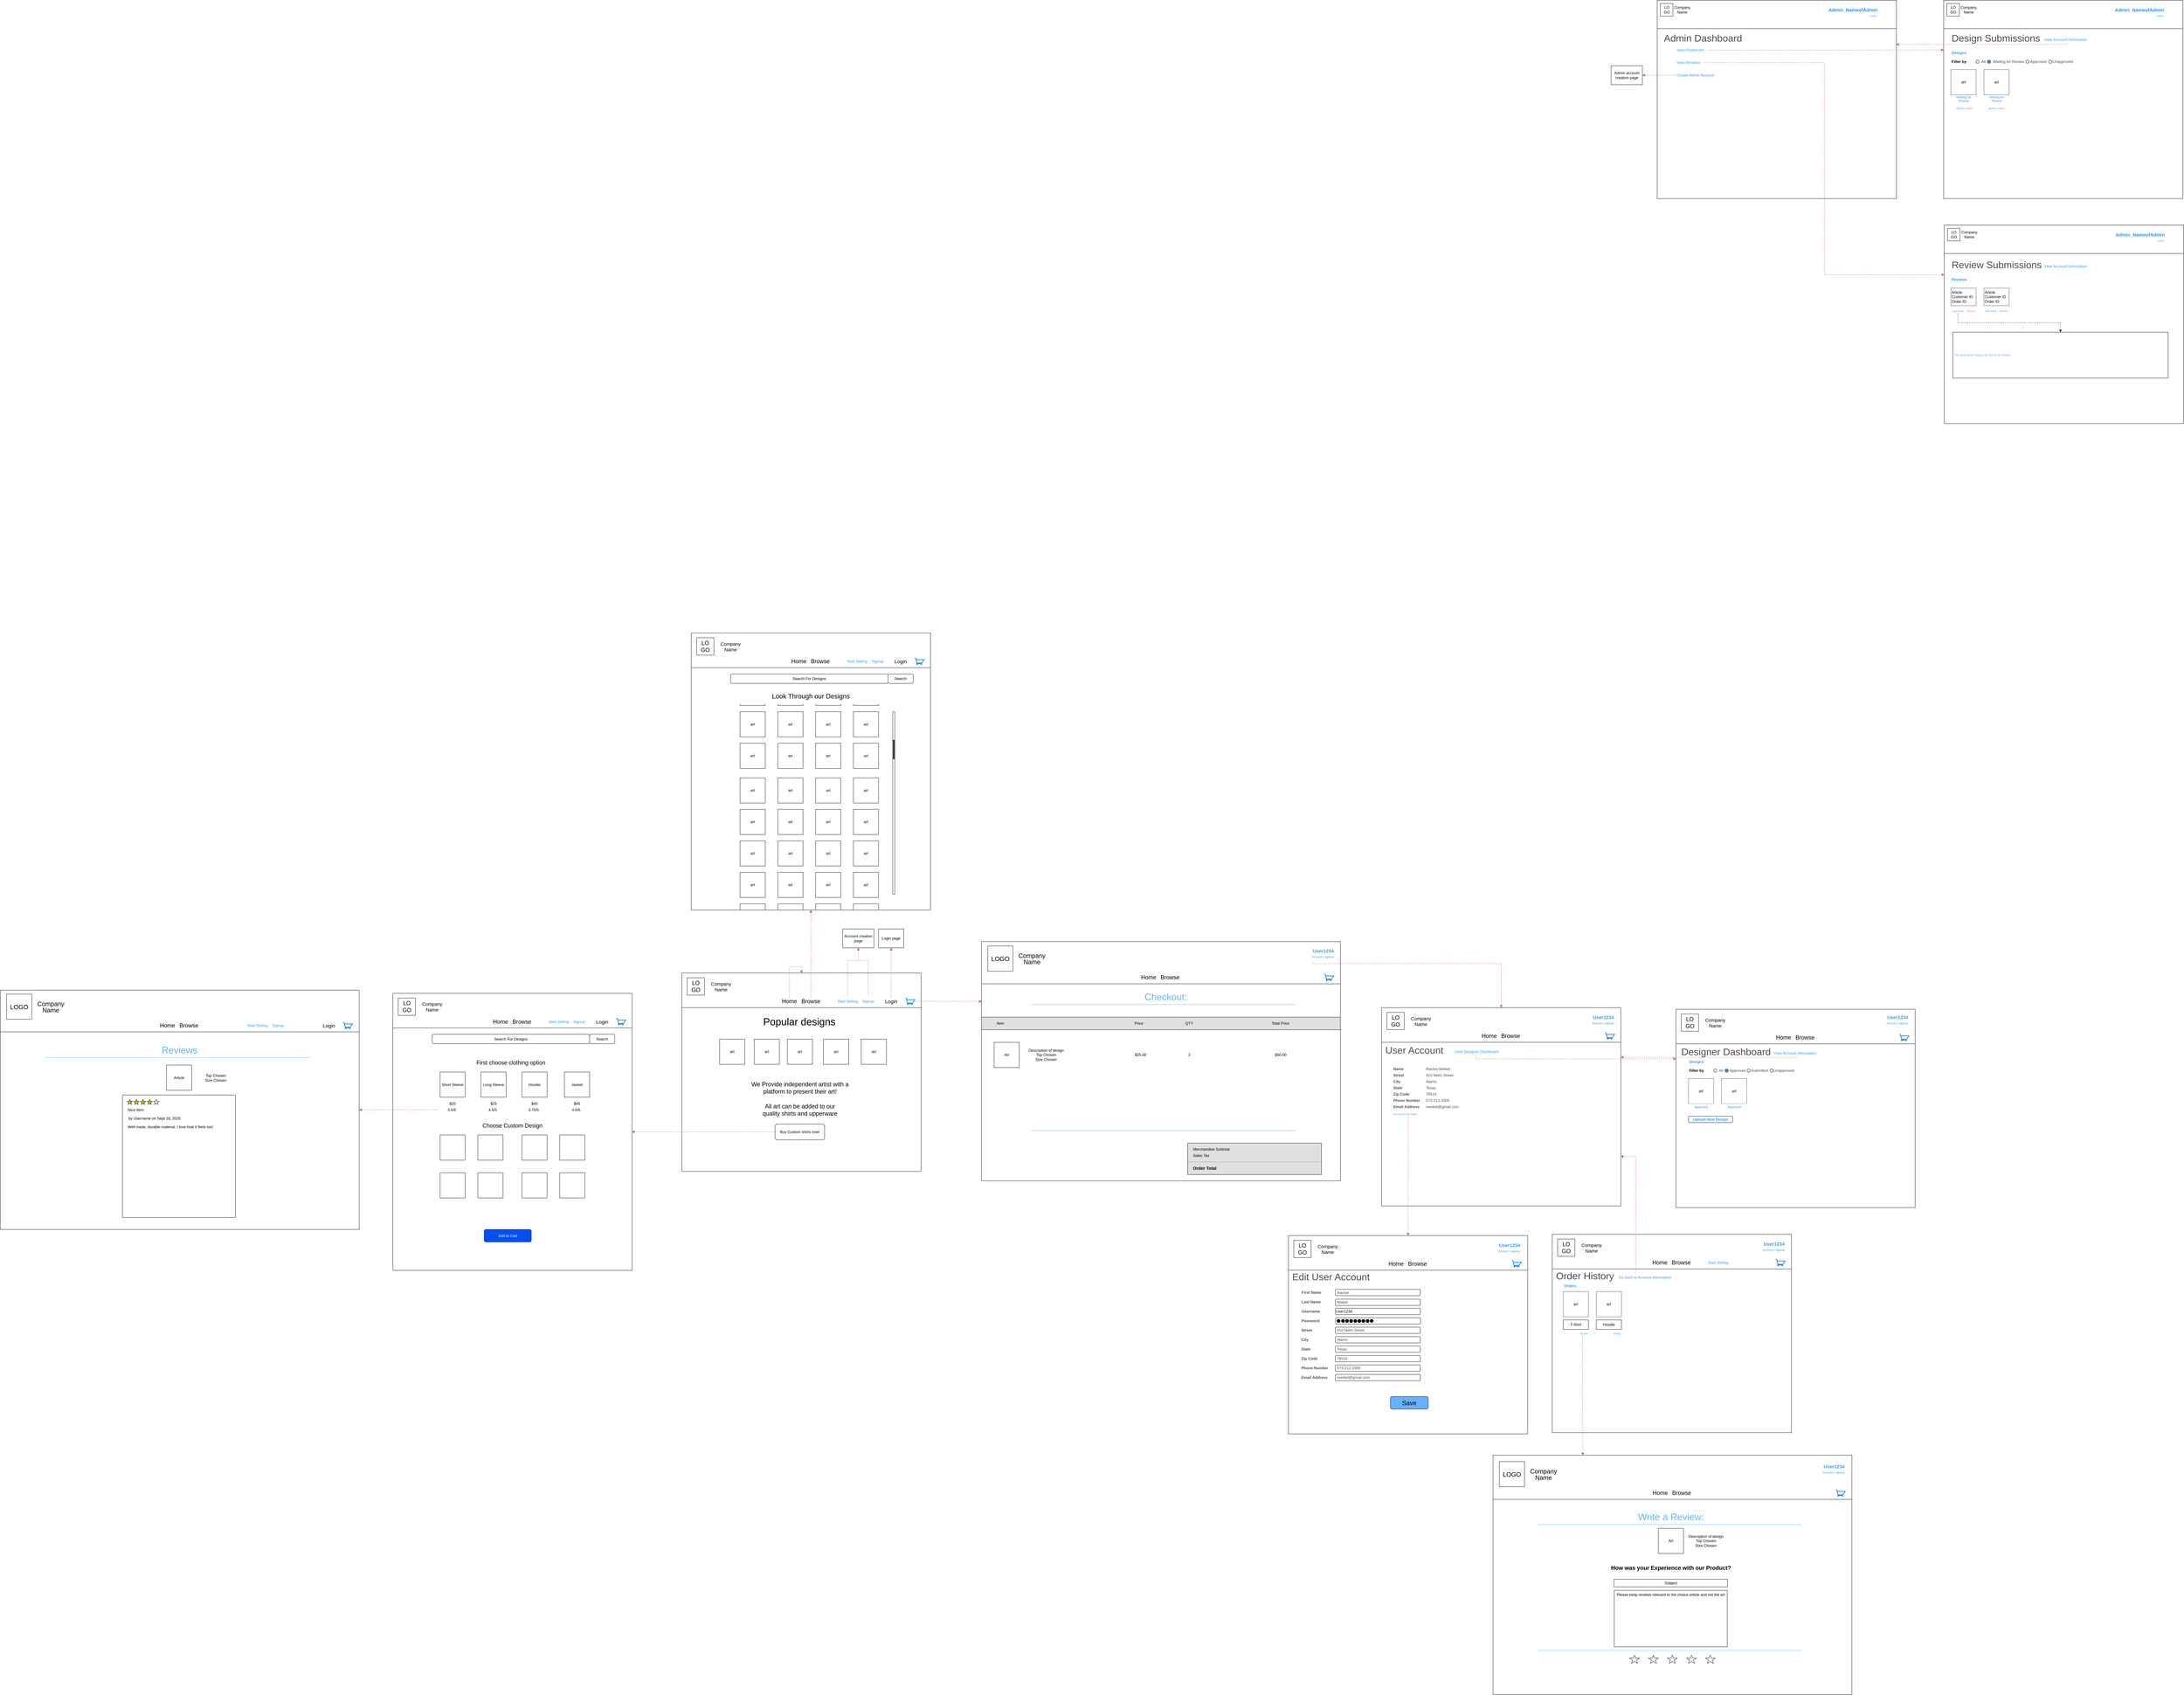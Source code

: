 <mxfile version="13.7.3" type="github">
  <diagram id="yMqxqqp1lVMMZ8iFN6uK" name="Page-1">
    <mxGraphModel dx="7388" dy="7564" grid="1" gridSize="10" guides="1" tooltips="1" connect="1" arrows="1" fold="1" page="1" pageScale="1" pageWidth="850" pageHeight="1100" math="0" shadow="0">
      <root>
        <mxCell id="0" />
        <mxCell id="1" parent="0" />
        <mxCell id="QZhExzyKwdBtSW_HFHdL-96" value="" style="rounded=0;whiteSpace=wrap;html=1;" parent="1" vertex="1">
          <mxGeometry x="1567" y="-939.75" width="1140" height="760" as="geometry" />
        </mxCell>
        <mxCell id="QZhExzyKwdBtSW_HFHdL-57" value="" style="rounded=0;whiteSpace=wrap;html=1;" parent="1" vertex="1">
          <mxGeometry x="-1550" y="-785.5" width="1140" height="760" as="geometry" />
        </mxCell>
        <mxCell id="96jOyPDqxTO6i5AxBm5p-1" value="" style="rounded=0;whiteSpace=wrap;html=1;" parent="1" vertex="1">
          <mxGeometry x="-303" y="-775.5" width="760" height="880" as="geometry" />
        </mxCell>
        <mxCell id="96jOyPDqxTO6i5AxBm5p-2" value="Search For Designs" style="rounded=1;whiteSpace=wrap;html=1;align=center;" parent="1" vertex="1">
          <mxGeometry x="-178" y="-645.5" width="500" height="30" as="geometry" />
        </mxCell>
        <mxCell id="96jOyPDqxTO6i5AxBm5p-3" value="Search" style="rounded=1;whiteSpace=wrap;html=1;" parent="1" vertex="1">
          <mxGeometry x="322" y="-645.5" width="80" height="30" as="geometry" />
        </mxCell>
        <mxCell id="96jOyPDqxTO6i5AxBm5p-4" value="Long Sleeve" style="whiteSpace=wrap;html=1;aspect=fixed;" parent="1" vertex="1">
          <mxGeometry x="-23" y="-525.5" width="80" height="80" as="geometry" />
        </mxCell>
        <mxCell id="96jOyPDqxTO6i5AxBm5p-5" value="Short Sleeve" style="whiteSpace=wrap;html=1;aspect=fixed;" parent="1" vertex="1">
          <mxGeometry x="-153" y="-525.5" width="80" height="80" as="geometry" />
        </mxCell>
        <mxCell id="96jOyPDqxTO6i5AxBm5p-6" value="Hoodie" style="whiteSpace=wrap;html=1;aspect=fixed;" parent="1" vertex="1">
          <mxGeometry x="107" y="-525.5" width="80" height="80" as="geometry" />
        </mxCell>
        <mxCell id="96jOyPDqxTO6i5AxBm5p-7" value="Jacket" style="whiteSpace=wrap;html=1;aspect=fixed;" parent="1" vertex="1">
          <mxGeometry x="242" y="-525.5" width="80" height="80" as="geometry" />
        </mxCell>
        <mxCell id="96jOyPDqxTO6i5AxBm5p-8" value="&lt;font style=&quot;font-size: 18px&quot;&gt;First choose clothing option&lt;/font&gt;" style="text;html=1;strokeColor=none;fillColor=none;align=center;verticalAlign=middle;whiteSpace=wrap;rounded=0;" parent="1" vertex="1">
          <mxGeometry x="-53" y="-565.5" width="250" height="20" as="geometry" />
        </mxCell>
        <mxCell id="96jOyPDqxTO6i5AxBm5p-9" value="&lt;font style=&quot;font-size: 18px&quot;&gt;Choose Custom Design&lt;/font&gt;" style="text;html=1;strokeColor=none;fillColor=none;align=center;verticalAlign=middle;whiteSpace=wrap;rounded=0;" parent="1" vertex="1">
          <mxGeometry x="-83" y="-375.5" width="320" height="40" as="geometry" />
        </mxCell>
        <mxCell id="96jOyPDqxTO6i5AxBm5p-10" value="" style="whiteSpace=wrap;html=1;aspect=fixed;" parent="1" vertex="1">
          <mxGeometry x="-153" y="-325.5" width="80" height="80" as="geometry" />
        </mxCell>
        <mxCell id="96jOyPDqxTO6i5AxBm5p-11" value="" style="whiteSpace=wrap;html=1;aspect=fixed;" parent="1" vertex="1">
          <mxGeometry x="-153" y="-205.5" width="80" height="80" as="geometry" />
        </mxCell>
        <mxCell id="96jOyPDqxTO6i5AxBm5p-12" value="" style="whiteSpace=wrap;html=1;aspect=fixed;" parent="1" vertex="1">
          <mxGeometry x="-33" y="-205.5" width="80" height="80" as="geometry" />
        </mxCell>
        <mxCell id="96jOyPDqxTO6i5AxBm5p-13" value="" style="whiteSpace=wrap;html=1;aspect=fixed;" parent="1" vertex="1">
          <mxGeometry x="107" y="-205.5" width="80" height="80" as="geometry" />
        </mxCell>
        <mxCell id="96jOyPDqxTO6i5AxBm5p-14" value="" style="whiteSpace=wrap;html=1;aspect=fixed;" parent="1" vertex="1">
          <mxGeometry x="227" y="-205.5" width="80" height="80" as="geometry" />
        </mxCell>
        <mxCell id="96jOyPDqxTO6i5AxBm5p-15" value="" style="whiteSpace=wrap;html=1;aspect=fixed;" parent="1" vertex="1">
          <mxGeometry x="-33" y="-325.5" width="80" height="80" as="geometry" />
        </mxCell>
        <mxCell id="96jOyPDqxTO6i5AxBm5p-16" value="" style="whiteSpace=wrap;html=1;aspect=fixed;" parent="1" vertex="1">
          <mxGeometry x="107" y="-325.5" width="80" height="80" as="geometry" />
        </mxCell>
        <mxCell id="96jOyPDqxTO6i5AxBm5p-17" value="" style="whiteSpace=wrap;html=1;aspect=fixed;" parent="1" vertex="1">
          <mxGeometry x="227" y="-325.5" width="80" height="80" as="geometry" />
        </mxCell>
        <mxCell id="96jOyPDqxTO6i5AxBm5p-18" value="Add to Cart" style="rounded=1;whiteSpace=wrap;html=1;fillColor=#0050ef;strokeColor=#001DBC;fontColor=#ffffff;" parent="1" vertex="1">
          <mxGeometry x="-13" y="-25.5" width="150" height="40" as="geometry" />
        </mxCell>
        <mxCell id="MwNFhGaou5lgzi1KwZia-116" style="edgeStyle=orthogonalEdgeStyle;rounded=0;orthogonalLoop=1;jettySize=auto;html=1;exitX=0;exitY=0.5;exitDx=0;exitDy=0;entryX=1;entryY=0.5;entryDx=0;entryDy=0;dashed=1;endArrow=classic;endFill=1;fillColor=#f8cecc;strokeColor=#b85450;" edge="1" parent="1" source="96jOyPDqxTO6i5AxBm5p-19" target="QZhExzyKwdBtSW_HFHdL-57">
          <mxGeometry relative="1" as="geometry" />
        </mxCell>
        <mxCell id="96jOyPDqxTO6i5AxBm5p-19" value="3.5/5&amp;nbsp;&amp;nbsp;" style="text;html=1;strokeColor=none;fillColor=none;align=center;verticalAlign=middle;whiteSpace=wrap;rounded=0;" parent="1" vertex="1">
          <mxGeometry x="-160.5" y="-415.5" width="95" height="20" as="geometry" />
        </mxCell>
        <mxCell id="96jOyPDqxTO6i5AxBm5p-20" value="$20" style="text;html=1;strokeColor=none;fillColor=none;align=center;verticalAlign=middle;whiteSpace=wrap;rounded=0;" parent="1" vertex="1">
          <mxGeometry x="-133" y="-435.5" width="40" height="20" as="geometry" />
        </mxCell>
        <mxCell id="96jOyPDqxTO6i5AxBm5p-21" value="$45" style="text;html=1;strokeColor=none;fillColor=none;align=center;verticalAlign=middle;whiteSpace=wrap;rounded=0;" parent="1" vertex="1">
          <mxGeometry x="262" y="-435.5" width="40" height="20" as="geometry" />
        </mxCell>
        <mxCell id="96jOyPDqxTO6i5AxBm5p-22" value="$40" style="text;html=1;strokeColor=none;fillColor=none;align=center;verticalAlign=middle;whiteSpace=wrap;rounded=0;" parent="1" vertex="1">
          <mxGeometry x="127" y="-435.5" width="40" height="20" as="geometry" />
        </mxCell>
        <mxCell id="96jOyPDqxTO6i5AxBm5p-23" value="$25" style="text;html=1;strokeColor=none;fillColor=none;align=center;verticalAlign=middle;whiteSpace=wrap;rounded=0;" parent="1" vertex="1">
          <mxGeometry x="-3" y="-435.5" width="40" height="20" as="geometry" />
        </mxCell>
        <mxCell id="96jOyPDqxTO6i5AxBm5p-24" value="4.0/5&amp;nbsp;&amp;nbsp;" style="text;html=1;strokeColor=none;fillColor=none;align=center;verticalAlign=middle;whiteSpace=wrap;rounded=0;" parent="1" vertex="1">
          <mxGeometry x="234.5" y="-415.5" width="95" height="20" as="geometry" />
        </mxCell>
        <mxCell id="96jOyPDqxTO6i5AxBm5p-25" value="3.75/5&amp;nbsp;&amp;nbsp;" style="text;html=1;strokeColor=none;fillColor=none;align=center;verticalAlign=middle;whiteSpace=wrap;rounded=0;" parent="1" vertex="1">
          <mxGeometry x="99.5" y="-415.5" width="95" height="20" as="geometry" />
        </mxCell>
        <mxCell id="96jOyPDqxTO6i5AxBm5p-26" value="4.5/5&amp;nbsp;&amp;nbsp;" style="text;html=1;strokeColor=none;fillColor=none;align=center;verticalAlign=middle;whiteSpace=wrap;rounded=0;" parent="1" vertex="1">
          <mxGeometry x="-30.5" y="-415.5" width="95" height="20" as="geometry" />
        </mxCell>
        <mxCell id="96jOyPDqxTO6i5AxBm5p-27" value="" style="rounded=0;whiteSpace=wrap;html=1;" parent="1" vertex="1">
          <mxGeometry x="-303" y="-775.5" width="760" height="110" as="geometry" />
        </mxCell>
        <mxCell id="96jOyPDqxTO6i5AxBm5p-28" value="&lt;font style=&quot;font-size: 15px&quot;&gt;Company&lt;br&gt;Name&lt;br&gt;&lt;/font&gt;" style="text;html=1;strokeColor=none;fillColor=none;align=center;verticalAlign=middle;whiteSpace=wrap;rounded=0;" parent="1" vertex="1">
          <mxGeometry x="-218" y="-743" width="80" height="20" as="geometry" />
        </mxCell>
        <mxCell id="96jOyPDqxTO6i5AxBm5p-29" value="" style="html=1;verticalLabelPosition=bottom;align=center;labelBackgroundColor=#ffffff;verticalAlign=top;strokeWidth=2;strokeColor=#0080F0;shadow=0;dashed=0;shape=mxgraph.ios7.icons.shopping_cart;" parent="1" vertex="1">
          <mxGeometry x="407" y="-695.5" width="30" height="20" as="geometry" />
        </mxCell>
        <mxCell id="96jOyPDqxTO6i5AxBm5p-30" value="&lt;font style=&quot;font-size: 16px&quot;&gt;Login&lt;/font&gt;" style="text;html=1;strokeColor=none;fillColor=none;align=center;verticalAlign=middle;whiteSpace=wrap;rounded=0;" parent="1" vertex="1">
          <mxGeometry x="337" y="-695.5" width="50" height="20" as="geometry" />
        </mxCell>
        <mxCell id="96jOyPDqxTO6i5AxBm5p-31" value="&lt;font style=&quot;font-size: 18px&quot;&gt;LO&lt;br&gt;GO&lt;/font&gt;" style="whiteSpace=wrap;html=1;aspect=fixed;" parent="1" vertex="1">
          <mxGeometry x="-286" y="-760.5" width="55" height="55" as="geometry" />
        </mxCell>
        <mxCell id="96jOyPDqxTO6i5AxBm5p-32" value="&lt;font style=&quot;font-size: 18px;&quot;&gt;Home&lt;/font&gt;" style="text;html=1;strokeColor=none;fillColor=none;align=center;verticalAlign=middle;whiteSpace=wrap;rounded=0;fontSize=18;" parent="1" vertex="1">
          <mxGeometry x="19" y="-695.5" width="40" height="20" as="geometry" />
        </mxCell>
        <mxCell id="96jOyPDqxTO6i5AxBm5p-33" value="Browse" style="text;html=1;strokeColor=none;fillColor=none;align=center;verticalAlign=middle;whiteSpace=wrap;rounded=0;fontSize=18;" parent="1" vertex="1">
          <mxGeometry x="87" y="-695.5" width="40" height="20" as="geometry" />
        </mxCell>
        <mxCell id="96jOyPDqxTO6i5AxBm5p-34" value="Start Selling" style="text;html=1;align=center;verticalAlign=middle;whiteSpace=wrap;rounded=0;fontColor=#3399FF;" parent="1" vertex="1">
          <mxGeometry x="187" y="-705.5" width="73.5" height="40" as="geometry" />
        </mxCell>
        <mxCell id="96jOyPDqxTO6i5AxBm5p-35" value="Signup" style="text;html=1;align=center;verticalAlign=middle;whiteSpace=wrap;rounded=0;fontColor=#3399FF;" parent="1" vertex="1">
          <mxGeometry x="267" y="-705.5" width="43.5" height="40" as="geometry" />
        </mxCell>
        <mxCell id="96jOyPDqxTO6i5AxBm5p-36" value="" style="rounded=0;whiteSpace=wrap;html=1;" parent="1" vertex="1">
          <mxGeometry x="645" y="-1920" width="760" height="880" as="geometry" />
        </mxCell>
        <mxCell id="96jOyPDqxTO6i5AxBm5p-37" value="Search For Designs" style="rounded=1;whiteSpace=wrap;html=1;align=center;" parent="1" vertex="1">
          <mxGeometry x="770" y="-1790" width="500" height="30" as="geometry" />
        </mxCell>
        <mxCell id="96jOyPDqxTO6i5AxBm5p-38" value="Search" style="rounded=1;whiteSpace=wrap;html=1;" parent="1" vertex="1">
          <mxGeometry x="1270" y="-1790" width="80" height="30" as="geometry" />
        </mxCell>
        <mxCell id="96jOyPDqxTO6i5AxBm5p-39" value="art" style="whiteSpace=wrap;html=1;aspect=fixed;" parent="1" vertex="1">
          <mxGeometry x="920" y="-1670" width="80" height="80" as="geometry" />
        </mxCell>
        <mxCell id="96jOyPDqxTO6i5AxBm5p-40" value="art" style="whiteSpace=wrap;html=1;aspect=fixed;" parent="1" vertex="1">
          <mxGeometry x="800" y="-1670" width="80" height="80" as="geometry" />
        </mxCell>
        <mxCell id="96jOyPDqxTO6i5AxBm5p-41" value="art" style="whiteSpace=wrap;html=1;aspect=fixed;" parent="1" vertex="1">
          <mxGeometry x="1040" y="-1670" width="80" height="80" as="geometry" />
        </mxCell>
        <mxCell id="96jOyPDqxTO6i5AxBm5p-42" value="art" style="whiteSpace=wrap;html=1;aspect=fixed;" parent="1" vertex="1">
          <mxGeometry x="1160" y="-1670" width="80" height="80" as="geometry" />
        </mxCell>
        <mxCell id="96jOyPDqxTO6i5AxBm5p-43" value="art" style="whiteSpace=wrap;html=1;aspect=fixed;" parent="1" vertex="1">
          <mxGeometry x="1160" y="-1570" width="80" height="80" as="geometry" />
        </mxCell>
        <mxCell id="96jOyPDqxTO6i5AxBm5p-44" value="art" style="whiteSpace=wrap;html=1;aspect=fixed;" parent="1" vertex="1">
          <mxGeometry x="1040" y="-1570" width="80" height="80" as="geometry" />
        </mxCell>
        <mxCell id="96jOyPDqxTO6i5AxBm5p-45" value="art" style="whiteSpace=wrap;html=1;aspect=fixed;" parent="1" vertex="1">
          <mxGeometry x="920" y="-1570" width="80" height="80" as="geometry" />
        </mxCell>
        <mxCell id="96jOyPDqxTO6i5AxBm5p-46" value="art" style="whiteSpace=wrap;html=1;aspect=fixed;" parent="1" vertex="1">
          <mxGeometry x="800" y="-1570" width="80" height="80" as="geometry" />
        </mxCell>
        <mxCell id="96jOyPDqxTO6i5AxBm5p-47" value="&lt;font style=&quot;font-size: 21px&quot;&gt;Look Through our Designs&lt;/font&gt;" style="text;html=1;strokeColor=none;fillColor=none;align=center;verticalAlign=middle;whiteSpace=wrap;rounded=0;" parent="1" vertex="1">
          <mxGeometry x="855" y="-1730" width="340" height="20" as="geometry" />
        </mxCell>
        <mxCell id="96jOyPDqxTO6i5AxBm5p-48" value="" style="rounded=0;whiteSpace=wrap;html=1;" parent="1" vertex="1">
          <mxGeometry x="645" y="-1920" width="760" height="110" as="geometry" />
        </mxCell>
        <mxCell id="96jOyPDqxTO6i5AxBm5p-49" value="&lt;font style=&quot;font-size: 15px&quot;&gt;Company&lt;br&gt;Name&lt;br&gt;&lt;/font&gt;" style="text;html=1;strokeColor=none;fillColor=none;align=center;verticalAlign=middle;whiteSpace=wrap;rounded=0;" parent="1" vertex="1">
          <mxGeometry x="730" y="-1887.5" width="80" height="20" as="geometry" />
        </mxCell>
        <mxCell id="96jOyPDqxTO6i5AxBm5p-50" value="" style="html=1;verticalLabelPosition=bottom;align=center;labelBackgroundColor=#ffffff;verticalAlign=top;strokeWidth=2;strokeColor=#0080F0;shadow=0;dashed=0;shape=mxgraph.ios7.icons.shopping_cart;" parent="1" vertex="1">
          <mxGeometry x="1355" y="-1840" width="30" height="20" as="geometry" />
        </mxCell>
        <mxCell id="96jOyPDqxTO6i5AxBm5p-51" value="&lt;font style=&quot;font-size: 16px&quot;&gt;Login&lt;/font&gt;" style="text;html=1;strokeColor=none;fillColor=none;align=center;verticalAlign=middle;whiteSpace=wrap;rounded=0;" parent="1" vertex="1">
          <mxGeometry x="1285" y="-1840" width="50" height="20" as="geometry" />
        </mxCell>
        <mxCell id="96jOyPDqxTO6i5AxBm5p-52" value="&lt;font style=&quot;font-size: 18px&quot;&gt;LO&lt;br&gt;GO&lt;/font&gt;" style="whiteSpace=wrap;html=1;aspect=fixed;" parent="1" vertex="1">
          <mxGeometry x="662" y="-1905" width="55" height="55" as="geometry" />
        </mxCell>
        <mxCell id="96jOyPDqxTO6i5AxBm5p-53" value="&lt;font style=&quot;font-size: 18px;&quot;&gt;Home&lt;/font&gt;" style="text;html=1;strokeColor=none;fillColor=none;align=center;verticalAlign=middle;whiteSpace=wrap;rounded=0;fontSize=18;" parent="1" vertex="1">
          <mxGeometry x="967" y="-1840" width="40" height="20" as="geometry" />
        </mxCell>
        <mxCell id="96jOyPDqxTO6i5AxBm5p-54" value="Browse" style="text;html=1;strokeColor=none;fillColor=none;align=center;verticalAlign=middle;whiteSpace=wrap;rounded=0;fontSize=18;" parent="1" vertex="1">
          <mxGeometry x="1035" y="-1840" width="40" height="20" as="geometry" />
        </mxCell>
        <mxCell id="96jOyPDqxTO6i5AxBm5p-55" value="Start Selling" style="text;html=1;align=center;verticalAlign=middle;whiteSpace=wrap;rounded=0;fontColor=#3399FF;" parent="1" vertex="1">
          <mxGeometry x="1135" y="-1850" width="73.5" height="40" as="geometry" />
        </mxCell>
        <mxCell id="96jOyPDqxTO6i5AxBm5p-56" value="Signup" style="text;html=1;align=center;verticalAlign=middle;whiteSpace=wrap;rounded=0;fontColor=#3399FF;" parent="1" vertex="1">
          <mxGeometry x="1215" y="-1850" width="43.5" height="40" as="geometry" />
        </mxCell>
        <mxCell id="96jOyPDqxTO6i5AxBm5p-57" value="art" style="whiteSpace=wrap;html=1;aspect=fixed;" parent="1" vertex="1">
          <mxGeometry x="920" y="-1460" width="80" height="80" as="geometry" />
        </mxCell>
        <mxCell id="96jOyPDqxTO6i5AxBm5p-58" value="art" style="whiteSpace=wrap;html=1;aspect=fixed;" parent="1" vertex="1">
          <mxGeometry x="800" y="-1460" width="80" height="80" as="geometry" />
        </mxCell>
        <mxCell id="96jOyPDqxTO6i5AxBm5p-59" value="art" style="whiteSpace=wrap;html=1;aspect=fixed;" parent="1" vertex="1">
          <mxGeometry x="1040" y="-1460" width="80" height="80" as="geometry" />
        </mxCell>
        <mxCell id="96jOyPDqxTO6i5AxBm5p-60" value="art" style="whiteSpace=wrap;html=1;aspect=fixed;" parent="1" vertex="1">
          <mxGeometry x="1160" y="-1460" width="80" height="80" as="geometry" />
        </mxCell>
        <mxCell id="96jOyPDqxTO6i5AxBm5p-61" value="art" style="whiteSpace=wrap;html=1;aspect=fixed;" parent="1" vertex="1">
          <mxGeometry x="1160" y="-1360" width="80" height="80" as="geometry" />
        </mxCell>
        <mxCell id="96jOyPDqxTO6i5AxBm5p-62" value="art" style="whiteSpace=wrap;html=1;aspect=fixed;" parent="1" vertex="1">
          <mxGeometry x="1040" y="-1360" width="80" height="80" as="geometry" />
        </mxCell>
        <mxCell id="96jOyPDqxTO6i5AxBm5p-63" value="art" style="whiteSpace=wrap;html=1;aspect=fixed;" parent="1" vertex="1">
          <mxGeometry x="920" y="-1360" width="80" height="80" as="geometry" />
        </mxCell>
        <mxCell id="96jOyPDqxTO6i5AxBm5p-64" value="art" style="whiteSpace=wrap;html=1;aspect=fixed;" parent="1" vertex="1">
          <mxGeometry x="800" y="-1360" width="80" height="80" as="geometry" />
        </mxCell>
        <mxCell id="96jOyPDqxTO6i5AxBm5p-65" value="art" style="whiteSpace=wrap;html=1;aspect=fixed;" parent="1" vertex="1">
          <mxGeometry x="920" y="-1260" width="80" height="80" as="geometry" />
        </mxCell>
        <mxCell id="96jOyPDqxTO6i5AxBm5p-66" value="art" style="whiteSpace=wrap;html=1;aspect=fixed;" parent="1" vertex="1">
          <mxGeometry x="800" y="-1260" width="80" height="80" as="geometry" />
        </mxCell>
        <mxCell id="96jOyPDqxTO6i5AxBm5p-67" value="art" style="whiteSpace=wrap;html=1;aspect=fixed;" parent="1" vertex="1">
          <mxGeometry x="1040" y="-1260" width="80" height="80" as="geometry" />
        </mxCell>
        <mxCell id="96jOyPDqxTO6i5AxBm5p-68" value="art" style="whiteSpace=wrap;html=1;aspect=fixed;" parent="1" vertex="1">
          <mxGeometry x="1160" y="-1260" width="80" height="80" as="geometry" />
        </mxCell>
        <mxCell id="96jOyPDqxTO6i5AxBm5p-69" value="art" style="whiteSpace=wrap;html=1;aspect=fixed;" parent="1" vertex="1">
          <mxGeometry x="1160" y="-1160" width="80" height="80" as="geometry" />
        </mxCell>
        <mxCell id="96jOyPDqxTO6i5AxBm5p-70" value="art" style="whiteSpace=wrap;html=1;aspect=fixed;" parent="1" vertex="1">
          <mxGeometry x="1040" y="-1160" width="80" height="80" as="geometry" />
        </mxCell>
        <mxCell id="96jOyPDqxTO6i5AxBm5p-71" value="art" style="whiteSpace=wrap;html=1;aspect=fixed;" parent="1" vertex="1">
          <mxGeometry x="920" y="-1160" width="80" height="80" as="geometry" />
        </mxCell>
        <mxCell id="96jOyPDqxTO6i5AxBm5p-72" value="art" style="whiteSpace=wrap;html=1;aspect=fixed;" parent="1" vertex="1">
          <mxGeometry x="800" y="-1160" width="80" height="80" as="geometry" />
        </mxCell>
        <mxCell id="96jOyPDqxTO6i5AxBm5p-73" value="" style="whiteSpace=wrap;html=1;" parent="1" vertex="1">
          <mxGeometry x="1160" y="-1060" width="80" height="20" as="geometry" />
        </mxCell>
        <mxCell id="96jOyPDqxTO6i5AxBm5p-74" value="" style="whiteSpace=wrap;html=1;" parent="1" vertex="1">
          <mxGeometry x="1040" y="-1060" width="80" height="20" as="geometry" />
        </mxCell>
        <mxCell id="96jOyPDqxTO6i5AxBm5p-75" value="" style="whiteSpace=wrap;html=1;" parent="1" vertex="1">
          <mxGeometry x="920" y="-1060" width="80" height="20" as="geometry" />
        </mxCell>
        <mxCell id="96jOyPDqxTO6i5AxBm5p-76" value="" style="whiteSpace=wrap;html=1;" parent="1" vertex="1">
          <mxGeometry x="800" y="-1060" width="80" height="20" as="geometry" />
        </mxCell>
        <mxCell id="96jOyPDqxTO6i5AxBm5p-77" value="" style="rounded=1;whiteSpace=wrap;html=1;" parent="1" vertex="1">
          <mxGeometry x="1285" y="-1670" width="6.5" height="580" as="geometry" />
        </mxCell>
        <mxCell id="96jOyPDqxTO6i5AxBm5p-78" value="" style="rounded=1;whiteSpace=wrap;html=1;fillColor=#4D4D4D;" parent="1" vertex="1">
          <mxGeometry x="1285" y="-1580" width="6.5" height="60" as="geometry" />
        </mxCell>
        <mxCell id="96jOyPDqxTO6i5AxBm5p-79" value="" style="whiteSpace=wrap;html=1;" parent="1" vertex="1">
          <mxGeometry x="920" y="-1700" width="80" height="10" as="geometry" />
        </mxCell>
        <mxCell id="96jOyPDqxTO6i5AxBm5p-80" value="" style="whiteSpace=wrap;html=1;" parent="1" vertex="1">
          <mxGeometry x="800" y="-1700" width="80" height="10" as="geometry" />
        </mxCell>
        <mxCell id="96jOyPDqxTO6i5AxBm5p-81" value="" style="whiteSpace=wrap;html=1;" parent="1" vertex="1">
          <mxGeometry x="1040" y="-1700" width="80" height="10" as="geometry" />
        </mxCell>
        <mxCell id="96jOyPDqxTO6i5AxBm5p-82" value="" style="whiteSpace=wrap;html=1;" parent="1" vertex="1">
          <mxGeometry x="1160" y="-1700" width="80" height="10" as="geometry" />
        </mxCell>
        <mxCell id="96jOyPDqxTO6i5AxBm5p-83" value="" style="whiteSpace=wrap;html=1;strokeColor=none;" parent="1" vertex="1">
          <mxGeometry x="755" y="-1705" width="583.5" height="10" as="geometry" />
        </mxCell>
        <mxCell id="96jOyPDqxTO6i5AxBm5p-84" value="" style="rounded=0;whiteSpace=wrap;html=1;" parent="1" vertex="1">
          <mxGeometry x="615" y="-840" width="760" height="630" as="geometry" />
        </mxCell>
        <mxCell id="96jOyPDqxTO6i5AxBm5p-85" value="" style="rounded=0;whiteSpace=wrap;html=1;" parent="1" vertex="1">
          <mxGeometry x="615" y="-840" width="760" height="110" as="geometry" />
        </mxCell>
        <mxCell id="96jOyPDqxTO6i5AxBm5p-86" value="&lt;font style=&quot;font-size: 15px&quot;&gt;Company&lt;br&gt;Name&lt;br&gt;&lt;/font&gt;" style="text;html=1;strokeColor=none;fillColor=none;align=center;verticalAlign=middle;whiteSpace=wrap;rounded=0;" parent="1" vertex="1">
          <mxGeometry x="700" y="-807.5" width="80" height="20" as="geometry" />
        </mxCell>
        <mxCell id="MwNFhGaou5lgzi1KwZia-64" style="edgeStyle=orthogonalEdgeStyle;rounded=0;orthogonalLoop=1;jettySize=auto;html=1;entryX=0;entryY=0.25;entryDx=0;entryDy=0;dashed=1;endArrow=classic;endFill=1;fillColor=#f8cecc;strokeColor=#b85450;" edge="1" parent="1" source="96jOyPDqxTO6i5AxBm5p-87" target="QZhExzyKwdBtSW_HFHdL-96">
          <mxGeometry relative="1" as="geometry" />
        </mxCell>
        <mxCell id="96jOyPDqxTO6i5AxBm5p-87" value="" style="html=1;verticalLabelPosition=bottom;align=center;labelBackgroundColor=#ffffff;verticalAlign=top;strokeWidth=2;strokeColor=#0080F0;shadow=0;dashed=0;shape=mxgraph.ios7.icons.shopping_cart;" parent="1" vertex="1">
          <mxGeometry x="1325" y="-760" width="30" height="20" as="geometry" />
        </mxCell>
        <mxCell id="96jOyPDqxTO6i5AxBm5p-88" value="&lt;font style=&quot;font-size: 32px&quot;&gt;Popular designs&lt;/font&gt;&amp;nbsp;" style="text;html=1;strokeColor=none;fillColor=none;align=center;verticalAlign=middle;whiteSpace=wrap;rounded=0;" parent="1" vertex="1">
          <mxGeometry x="745" y="-760" width="490" height="150" as="geometry" />
        </mxCell>
        <mxCell id="96jOyPDqxTO6i5AxBm5p-89" value="art" style="whiteSpace=wrap;html=1;aspect=fixed;" parent="1" vertex="1">
          <mxGeometry x="845" y="-630" width="80" height="80" as="geometry" />
        </mxCell>
        <mxCell id="96jOyPDqxTO6i5AxBm5p-90" value="art" style="whiteSpace=wrap;html=1;aspect=fixed;" parent="1" vertex="1">
          <mxGeometry x="735" y="-630" width="80" height="80" as="geometry" />
        </mxCell>
        <mxCell id="96jOyPDqxTO6i5AxBm5p-91" value="art" style="whiteSpace=wrap;html=1;aspect=fixed;" parent="1" vertex="1">
          <mxGeometry x="950" y="-630" width="80" height="80" as="geometry" />
        </mxCell>
        <mxCell id="96jOyPDqxTO6i5AxBm5p-92" value="art" style="whiteSpace=wrap;html=1;aspect=fixed;" parent="1" vertex="1">
          <mxGeometry x="1065" y="-630" width="80" height="80" as="geometry" />
        </mxCell>
        <mxCell id="96jOyPDqxTO6i5AxBm5p-93" value="art" style="whiteSpace=wrap;html=1;aspect=fixed;" parent="1" vertex="1">
          <mxGeometry x="1185" y="-630" width="80" height="80" as="geometry" />
        </mxCell>
        <mxCell id="96jOyPDqxTO6i5AxBm5p-175" style="edgeStyle=orthogonalEdgeStyle;rounded=0;orthogonalLoop=1;jettySize=auto;html=1;exitX=0;exitY=0.5;exitDx=0;exitDy=0;fontSize=18;fillColor=#f8cecc;strokeColor=#b85450;dashed=1;" parent="1" source="96jOyPDqxTO6i5AxBm5p-94" target="96jOyPDqxTO6i5AxBm5p-1" edge="1">
          <mxGeometry relative="1" as="geometry" />
        </mxCell>
        <mxCell id="96jOyPDqxTO6i5AxBm5p-94" value="Buy Custom shirts now!" style="rounded=1;whiteSpace=wrap;html=1;" parent="1" vertex="1">
          <mxGeometry x="911" y="-360" width="157.5" height="50" as="geometry" />
        </mxCell>
        <mxCell id="96jOyPDqxTO6i5AxBm5p-95" value="&lt;font style=&quot;font-size: 19px&quot;&gt;We Provide independent artist with a platform to present their art!&lt;/font&gt;" style="text;html=1;strokeColor=none;fillColor=none;align=center;verticalAlign=middle;whiteSpace=wrap;rounded=0;" parent="1" vertex="1">
          <mxGeometry x="833" y="-510" width="315" height="70" as="geometry" />
        </mxCell>
        <mxCell id="MwNFhGaou5lgzi1KwZia-60" style="edgeStyle=orthogonalEdgeStyle;rounded=0;orthogonalLoop=1;jettySize=auto;html=1;exitX=0.5;exitY=0;exitDx=0;exitDy=0;entryX=0.5;entryY=1;entryDx=0;entryDy=0;fillColor=#f8cecc;strokeColor=#b85450;dashed=1;" edge="1" parent="1" source="96jOyPDqxTO6i5AxBm5p-96" target="MwNFhGaou5lgzi1KwZia-59">
          <mxGeometry relative="1" as="geometry" />
        </mxCell>
        <mxCell id="96jOyPDqxTO6i5AxBm5p-96" value="&lt;font style=&quot;font-size: 16px&quot;&gt;Login&lt;/font&gt;" style="text;html=1;strokeColor=none;fillColor=none;align=center;verticalAlign=middle;whiteSpace=wrap;rounded=0;" parent="1" vertex="1">
          <mxGeometry x="1255" y="-760" width="50" height="20" as="geometry" />
        </mxCell>
        <mxCell id="96jOyPDqxTO6i5AxBm5p-97" value="&lt;font style=&quot;font-size: 19px&quot;&gt;All art can be added to our quality shirts and upperware&lt;/font&gt;" style="text;html=1;strokeColor=none;fillColor=none;align=center;verticalAlign=middle;whiteSpace=wrap;rounded=0;" parent="1" vertex="1">
          <mxGeometry x="867" y="-430" width="247" height="50" as="geometry" />
        </mxCell>
        <mxCell id="96jOyPDqxTO6i5AxBm5p-98" value="&lt;font style=&quot;font-size: 18px&quot;&gt;LO&lt;br&gt;GO&lt;/font&gt;" style="whiteSpace=wrap;html=1;aspect=fixed;" parent="1" vertex="1">
          <mxGeometry x="632" y="-825" width="55" height="55" as="geometry" />
        </mxCell>
        <mxCell id="96jOyPDqxTO6i5AxBm5p-177" style="edgeStyle=orthogonalEdgeStyle;rounded=0;orthogonalLoop=1;jettySize=auto;html=1;exitX=0.5;exitY=0;exitDx=0;exitDy=0;entryX=0.5;entryY=0;entryDx=0;entryDy=0;dashed=1;fontSize=18;fillColor=#f8cecc;strokeColor=#b85450;" parent="1" source="96jOyPDqxTO6i5AxBm5p-99" target="96jOyPDqxTO6i5AxBm5p-85" edge="1">
          <mxGeometry relative="1" as="geometry">
            <Array as="points">
              <mxPoint x="957" y="-860" />
              <mxPoint x="995" y="-860" />
            </Array>
          </mxGeometry>
        </mxCell>
        <mxCell id="96jOyPDqxTO6i5AxBm5p-99" value="&lt;font style=&quot;font-size: 18px;&quot;&gt;Home&lt;/font&gt;" style="text;html=1;strokeColor=none;fillColor=none;align=center;verticalAlign=middle;whiteSpace=wrap;rounded=0;fontSize=18;" parent="1" vertex="1">
          <mxGeometry x="937" y="-760" width="40" height="20" as="geometry" />
        </mxCell>
        <mxCell id="96jOyPDqxTO6i5AxBm5p-176" style="edgeStyle=orthogonalEdgeStyle;rounded=0;orthogonalLoop=1;jettySize=auto;html=1;exitX=0.5;exitY=0;exitDx=0;exitDy=0;entryX=0.5;entryY=1;entryDx=0;entryDy=0;dashed=1;fontSize=18;fillColor=#f8cecc;strokeColor=#b85450;" parent="1" source="96jOyPDqxTO6i5AxBm5p-100" target="96jOyPDqxTO6i5AxBm5p-36" edge="1">
          <mxGeometry relative="1" as="geometry" />
        </mxCell>
        <mxCell id="96jOyPDqxTO6i5AxBm5p-100" value="Browse" style="text;html=1;strokeColor=none;fillColor=none;align=center;verticalAlign=middle;whiteSpace=wrap;rounded=0;fontSize=18;" parent="1" vertex="1">
          <mxGeometry x="1005" y="-760" width="40" height="20" as="geometry" />
        </mxCell>
        <mxCell id="MwNFhGaou5lgzi1KwZia-62" style="edgeStyle=orthogonalEdgeStyle;rounded=0;orthogonalLoop=1;jettySize=auto;html=1;exitX=0.5;exitY=0;exitDx=0;exitDy=0;entryX=0.5;entryY=1;entryDx=0;entryDy=0;dashed=1;fillColor=#f8cecc;strokeColor=#b85450;" edge="1" parent="1" source="96jOyPDqxTO6i5AxBm5p-101" target="MwNFhGaou5lgzi1KwZia-61">
          <mxGeometry relative="1" as="geometry">
            <Array as="points">
              <mxPoint x="1142" y="-880" />
              <mxPoint x="1176" y="-880" />
            </Array>
          </mxGeometry>
        </mxCell>
        <mxCell id="96jOyPDqxTO6i5AxBm5p-101" value="Start Selling" style="text;html=1;align=center;verticalAlign=middle;whiteSpace=wrap;rounded=0;fontColor=#3399FF;" parent="1" vertex="1">
          <mxGeometry x="1105" y="-770" width="73.5" height="40" as="geometry" />
        </mxCell>
        <mxCell id="MwNFhGaou5lgzi1KwZia-63" style="edgeStyle=orthogonalEdgeStyle;rounded=0;orthogonalLoop=1;jettySize=auto;html=1;exitX=0.5;exitY=0;exitDx=0;exitDy=0;dashed=1;endArrow=none;endFill=0;fillColor=#f8cecc;strokeColor=#b85450;" edge="1" parent="1" source="96jOyPDqxTO6i5AxBm5p-102">
          <mxGeometry relative="1" as="geometry">
            <mxPoint x="1176" y="-880" as="targetPoint" />
            <Array as="points">
              <mxPoint x="1207" y="-880" />
            </Array>
          </mxGeometry>
        </mxCell>
        <mxCell id="96jOyPDqxTO6i5AxBm5p-102" value="Signup" style="text;html=1;align=center;verticalAlign=middle;whiteSpace=wrap;rounded=0;fontColor=#3399FF;" parent="1" vertex="1">
          <mxGeometry x="1185" y="-770" width="43.5" height="40" as="geometry" />
        </mxCell>
        <mxCell id="96jOyPDqxTO6i5AxBm5p-105" value="" style="rounded=0;whiteSpace=wrap;html=1;fontStyle=1;fontColor=#4D4D4D;align=center;" parent="1" vertex="1">
          <mxGeometry x="2838" y="-730" width="760" height="630" as="geometry" />
        </mxCell>
        <mxCell id="96jOyPDqxTO6i5AxBm5p-111" value="Name" style="rounded=0;whiteSpace=wrap;html=1;align=left;strokeColor=none;fontStyle=1;fontColor=#4D4D4D;" parent="1" vertex="1">
          <mxGeometry x="2873" y="-545" width="90" height="20" as="geometry" />
        </mxCell>
        <mxCell id="96jOyPDqxTO6i5AxBm5p-112" value="Street" style="rounded=0;whiteSpace=wrap;html=1;align=left;strokeColor=none;fontStyle=1;fontColor=#4D4D4D;" parent="1" vertex="1">
          <mxGeometry x="2873" y="-525" width="90" height="20" as="geometry" />
        </mxCell>
        <mxCell id="96jOyPDqxTO6i5AxBm5p-113" value="State" style="rounded=0;whiteSpace=wrap;html=1;align=left;strokeColor=none;fontStyle=1;fontColor=#4D4D4D;" parent="1" vertex="1">
          <mxGeometry x="2873" y="-485" width="90" height="20" as="geometry" />
        </mxCell>
        <mxCell id="96jOyPDqxTO6i5AxBm5p-114" value="Zip Code" style="rounded=0;whiteSpace=wrap;html=1;align=left;strokeColor=none;fontStyle=1;fontColor=#4D4D4D;" parent="1" vertex="1">
          <mxGeometry x="2873" y="-465" width="90" height="20" as="geometry" />
        </mxCell>
        <mxCell id="96jOyPDqxTO6i5AxBm5p-115" value="Phone Number" style="rounded=0;whiteSpace=wrap;html=1;align=left;strokeColor=none;fontStyle=1;fontColor=#4D4D4D;" parent="1" vertex="1">
          <mxGeometry x="2873" y="-445" width="90" height="20" as="geometry" />
        </mxCell>
        <mxCell id="96jOyPDqxTO6i5AxBm5p-116" value="Email Address" style="rounded=0;whiteSpace=wrap;html=1;align=left;strokeColor=none;fontStyle=1;fontColor=#4D4D4D;" parent="1" vertex="1">
          <mxGeometry x="2873" y="-425" width="90" height="20" as="geometry" />
        </mxCell>
        <mxCell id="96jOyPDqxTO6i5AxBm5p-117" value="573-212-3300" style="rounded=0;whiteSpace=wrap;html=1;align=left;strokeColor=none;fontColor=#4D4D4D;" parent="1" vertex="1">
          <mxGeometry x="2977" y="-445" width="420" height="20" as="geometry" />
        </mxCell>
        <mxCell id="96jOyPDqxTO6i5AxBm5p-118" value="78516" style="rounded=0;whiteSpace=wrap;html=1;align=left;strokeColor=none;fontColor=#4D4D4D;" parent="1" vertex="1">
          <mxGeometry x="2977" y="-465" width="420" height="20" as="geometry" />
        </mxCell>
        <mxCell id="96jOyPDqxTO6i5AxBm5p-119" value="Rachel Weikel" style="rounded=0;whiteSpace=wrap;html=1;align=left;strokeColor=none;fontColor=#4D4D4D;" parent="1" vertex="1">
          <mxGeometry x="2977" y="-545" width="420" height="20" as="geometry" />
        </mxCell>
        <mxCell id="96jOyPDqxTO6i5AxBm5p-120" value="910 Nelm Street" style="rounded=0;whiteSpace=wrap;html=1;align=left;strokeColor=none;fontColor=#4D4D4D;" parent="1" vertex="1">
          <mxGeometry x="2977" y="-525" width="420" height="20" as="geometry" />
        </mxCell>
        <mxCell id="96jOyPDqxTO6i5AxBm5p-121" value="rweikel@gmail.com" style="rounded=0;whiteSpace=wrap;html=1;align=left;strokeColor=none;fontColor=#4D4D4D;" parent="1" vertex="1">
          <mxGeometry x="2977" y="-425" width="420" height="20" as="geometry" />
        </mxCell>
        <mxCell id="96jOyPDqxTO6i5AxBm5p-122" value="Texas" style="rounded=0;whiteSpace=wrap;html=1;align=left;strokeColor=none;fontColor=#4D4D4D;" parent="1" vertex="1">
          <mxGeometry x="2977" y="-485" width="420" height="20" as="geometry" />
        </mxCell>
        <mxCell id="MwNFhGaou5lgzi1KwZia-250" style="edgeStyle=orthogonalEdgeStyle;rounded=0;orthogonalLoop=1;jettySize=auto;html=1;exitX=0.5;exitY=1;exitDx=0;exitDy=0;entryX=0.5;entryY=0;entryDx=0;entryDy=0;dashed=1;endArrow=classic;endFill=1;fontSize=9;fontColor=#7EA6E0;fillColor=#f8cecc;strokeColor=#b85450;" edge="1" parent="1" source="96jOyPDqxTO6i5AxBm5p-123" target="MwNFhGaou5lgzi1KwZia-119">
          <mxGeometry relative="1" as="geometry" />
        </mxCell>
        <mxCell id="96jOyPDqxTO6i5AxBm5p-123" value="Edit Account Information" style="rounded=0;whiteSpace=wrap;html=1;align=left;strokeColor=none;fillColor=none;fontColor=#3399FF;fontSize=7;verticalAlign=bottom;" parent="1" vertex="1">
          <mxGeometry x="2873" y="-405" width="100" height="20" as="geometry" />
        </mxCell>
        <mxCell id="96jOyPDqxTO6i5AxBm5p-124" value="User Account" style="text;html=1;strokeColor=none;fillColor=none;align=left;verticalAlign=middle;whiteSpace=wrap;rounded=0;fontSize=31;fontColor=#4D4D4D;" parent="1" vertex="1">
          <mxGeometry x="2848" y="-605" width="340" height="20" as="geometry" />
        </mxCell>
        <mxCell id="96jOyPDqxTO6i5AxBm5p-126" value="City" style="rounded=0;whiteSpace=wrap;html=1;align=left;strokeColor=none;fontStyle=1;fontColor=#4D4D4D;" parent="1" vertex="1">
          <mxGeometry x="2873" y="-505" width="90" height="20" as="geometry" />
        </mxCell>
        <mxCell id="96jOyPDqxTO6i5AxBm5p-127" value="Alamo" style="rounded=0;whiteSpace=wrap;html=1;align=left;strokeColor=none;fontColor=#4D4D4D;" parent="1" vertex="1">
          <mxGeometry x="2977" y="-505" width="420" height="20" as="geometry" />
        </mxCell>
        <mxCell id="96jOyPDqxTO6i5AxBm5p-128" value="View Designer Dashboard" style="text;html=1;align=left;verticalAlign=middle;resizable=0;points=[];autosize=1;fontStyle=0;fontColor=#3399FF;" parent="1" vertex="1">
          <mxGeometry x="3068" y="-600" width="150" height="20" as="geometry" />
        </mxCell>
        <mxCell id="96jOyPDqxTO6i5AxBm5p-129" value="" style="rounded=0;whiteSpace=wrap;html=1;fontStyle=1;fontColor=#4D4D4D;align=center;" parent="1" vertex="1">
          <mxGeometry x="3773" y="-725" width="760" height="630" as="geometry" />
        </mxCell>
        <mxCell id="96jOyPDqxTO6i5AxBm5p-135" value="Designer Dashboard" style="text;html=1;strokeColor=none;fillColor=none;align=left;verticalAlign=middle;whiteSpace=wrap;rounded=0;fontSize=31;fontColor=#4D4D4D;" parent="1" vertex="1">
          <mxGeometry x="3788" y="-600" width="340" height="20" as="geometry" />
        </mxCell>
        <mxCell id="MwNFhGaou5lgzi1KwZia-82" style="edgeStyle=orthogonalEdgeStyle;rounded=0;orthogonalLoop=1;jettySize=auto;html=1;entryX=1;entryY=0.25;entryDx=0;entryDy=0;dashed=1;endArrow=classic;endFill=1;fillColor=#f8cecc;strokeColor=#b85450;" edge="1" parent="1" source="96jOyPDqxTO6i5AxBm5p-137" target="96jOyPDqxTO6i5AxBm5p-105">
          <mxGeometry relative="1" as="geometry">
            <Array as="points">
              <mxPoint x="4157" y="-572" />
              <mxPoint x="3840" y="-572" />
            </Array>
          </mxGeometry>
        </mxCell>
        <mxCell id="96jOyPDqxTO6i5AxBm5p-137" value="View Account Information" style="text;html=1;align=left;verticalAlign=middle;resizable=0;points=[];autosize=1;fontStyle=0;fontColor=#3399FF;" parent="1" vertex="1">
          <mxGeometry x="4082" y="-595" width="150" height="20" as="geometry" />
        </mxCell>
        <mxCell id="96jOyPDqxTO6i5AxBm5p-138" value="Designs" style="text;html=1;align=left;verticalAlign=middle;resizable=0;points=[];autosize=1;fontColor=#3399FF;fontStyle=1" parent="1" vertex="1">
          <mxGeometry x="3813" y="-568" width="60" height="20" as="geometry" />
        </mxCell>
        <mxCell id="96jOyPDqxTO6i5AxBm5p-139" value="Upload New Design" style="rounded=1;whiteSpace=wrap;html=1;fillColor=none;fontSize=12;align=center;fontStyle=1;fontColor=#3399FF;" parent="1" vertex="1">
          <mxGeometry x="3813" y="-385" width="140" height="20" as="geometry" />
        </mxCell>
        <mxCell id="96jOyPDqxTO6i5AxBm5p-140" value="All" style="rounded=1;whiteSpace=wrap;html=1;fillColor=none;fontSize=12;fontColor=#4D4D4D;align=center;strokeColor=none;" parent="1" vertex="1">
          <mxGeometry x="3903" y="-540" width="26" height="20" as="geometry" />
        </mxCell>
        <mxCell id="96jOyPDqxTO6i5AxBm5p-141" value="Filter by" style="text;html=1;align=left;verticalAlign=middle;resizable=0;points=[];autosize=1;fontStyle=1" parent="1" vertex="1">
          <mxGeometry x="3813" y="-540" width="60" height="20" as="geometry" />
        </mxCell>
        <mxCell id="96jOyPDqxTO6i5AxBm5p-142" value="art" style="whiteSpace=wrap;html=1;aspect=fixed;strokeColor=#4D4D4D;" parent="1" vertex="1">
          <mxGeometry x="3813" y="-505" width="80" height="80" as="geometry" />
        </mxCell>
        <mxCell id="96jOyPDqxTO6i5AxBm5p-143" value="art" style="whiteSpace=wrap;html=1;aspect=fixed;strokeColor=#4D4D4D;" parent="1" vertex="1">
          <mxGeometry x="3918" y="-505" width="80" height="80" as="geometry" />
        </mxCell>
        <mxCell id="96jOyPDqxTO6i5AxBm5p-144" value="Approved" style="whiteSpace=wrap;html=1;strokeColor=none;fontColor=#3399FF;align=center;fontSize=10;" parent="1" vertex="1">
          <mxGeometry x="3813" y="-425" width="80" height="20" as="geometry" />
        </mxCell>
        <mxCell id="96jOyPDqxTO6i5AxBm5p-145" value="Approved" style="whiteSpace=wrap;html=1;strokeColor=none;fontColor=#3399FF;align=center;fontSize=10;" parent="1" vertex="1">
          <mxGeometry x="3918" y="-425" width="80" height="20" as="geometry" />
        </mxCell>
        <mxCell id="96jOyPDqxTO6i5AxBm5p-146" value="art" style="whiteSpace=wrap;html=1;aspect=fixed;strokeColor=#4D4D4D;" parent="1" vertex="1">
          <mxGeometry x="3918" y="-505" width="80" height="80" as="geometry" />
        </mxCell>
        <mxCell id="96jOyPDqxTO6i5AxBm5p-147" value="Approved" style="whiteSpace=wrap;html=1;strokeColor=none;fontColor=#3399FF;align=center;fontSize=10;" parent="1" vertex="1">
          <mxGeometry x="3918" y="-425" width="80" height="20" as="geometry" />
        </mxCell>
        <mxCell id="96jOyPDqxTO6i5AxBm5p-148" value="" style="ellipse;whiteSpace=wrap;html=1;aspect=fixed;fontSize=12;fontColor=#3399FF;" parent="1" vertex="1">
          <mxGeometry x="3893" y="-535" width="10" height="10" as="geometry" />
        </mxCell>
        <mxCell id="96jOyPDqxTO6i5AxBm5p-149" value="Approved" style="rounded=1;whiteSpace=wrap;html=1;fillColor=none;fontSize=12;fontColor=#4D4D4D;align=center;strokeColor=none;" parent="1" vertex="1">
          <mxGeometry x="3939" y="-540" width="60" height="20" as="geometry" />
        </mxCell>
        <mxCell id="96jOyPDqxTO6i5AxBm5p-150" value="" style="ellipse;whiteSpace=wrap;html=1;aspect=fixed;fontSize=12;fontColor=#3399FF;fillColor=#3399FF;" parent="1" vertex="1">
          <mxGeometry x="3929" y="-535" width="10" height="10" as="geometry" />
        </mxCell>
        <mxCell id="96jOyPDqxTO6i5AxBm5p-151" value="Submitted" style="rounded=1;whiteSpace=wrap;html=1;fillColor=none;fontSize=12;fontColor=#4D4D4D;align=center;strokeColor=none;" parent="1" vertex="1">
          <mxGeometry x="4009" y="-540" width="59" height="20" as="geometry" />
        </mxCell>
        <mxCell id="96jOyPDqxTO6i5AxBm5p-152" value="" style="ellipse;whiteSpace=wrap;html=1;aspect=fixed;fontSize=12;fontColor=#3399FF;" parent="1" vertex="1">
          <mxGeometry x="3999" y="-535" width="10" height="10" as="geometry" />
        </mxCell>
        <mxCell id="96jOyPDqxTO6i5AxBm5p-153" value="Unapproved" style="rounded=1;whiteSpace=wrap;html=1;fillColor=none;fontSize=12;fontColor=#4D4D4D;align=center;strokeColor=none;" parent="1" vertex="1">
          <mxGeometry x="4082" y="-540" width="68" height="20" as="geometry" />
        </mxCell>
        <mxCell id="96jOyPDqxTO6i5AxBm5p-154" value="" style="ellipse;whiteSpace=wrap;html=1;aspect=fixed;fontSize=12;fontColor=#3399FF;" parent="1" vertex="1">
          <mxGeometry x="4072" y="-535" width="10" height="10" as="geometry" />
        </mxCell>
        <mxCell id="96jOyPDqxTO6i5AxBm5p-157" value="" style="rounded=0;whiteSpace=wrap;html=1;" parent="1" vertex="1">
          <mxGeometry x="2838" y="-730" width="760" height="110" as="geometry" />
        </mxCell>
        <mxCell id="96jOyPDqxTO6i5AxBm5p-158" value="&lt;font style=&quot;font-size: 15px&quot;&gt;Company&lt;br&gt;Name&lt;br&gt;&lt;/font&gt;" style="text;html=1;strokeColor=none;fillColor=none;align=center;verticalAlign=middle;whiteSpace=wrap;rounded=0;" parent="1" vertex="1">
          <mxGeometry x="2923" y="-697.5" width="80" height="20" as="geometry" />
        </mxCell>
        <mxCell id="96jOyPDqxTO6i5AxBm5p-159" value="" style="html=1;verticalLabelPosition=bottom;align=center;labelBackgroundColor=#ffffff;verticalAlign=top;strokeWidth=2;strokeColor=#0080F0;shadow=0;dashed=0;shape=mxgraph.ios7.icons.shopping_cart;" parent="1" vertex="1">
          <mxGeometry x="3548" y="-650" width="30" height="20" as="geometry" />
        </mxCell>
        <mxCell id="96jOyPDqxTO6i5AxBm5p-161" value="&lt;font style=&quot;font-size: 18px&quot;&gt;LO&lt;br&gt;GO&lt;/font&gt;" style="whiteSpace=wrap;html=1;aspect=fixed;" parent="1" vertex="1">
          <mxGeometry x="2855" y="-715" width="55" height="55" as="geometry" />
        </mxCell>
        <mxCell id="96jOyPDqxTO6i5AxBm5p-162" value="&lt;font style=&quot;font-size: 18px;&quot;&gt;Home&lt;/font&gt;" style="text;html=1;strokeColor=none;fillColor=none;align=center;verticalAlign=middle;whiteSpace=wrap;rounded=0;fontSize=18;" parent="1" vertex="1">
          <mxGeometry x="3160" y="-650" width="40" height="20" as="geometry" />
        </mxCell>
        <mxCell id="96jOyPDqxTO6i5AxBm5p-163" value="Browse" style="text;html=1;strokeColor=none;fillColor=none;align=center;verticalAlign=middle;whiteSpace=wrap;rounded=0;fontSize=18;" parent="1" vertex="1">
          <mxGeometry x="3228" y="-650" width="40" height="20" as="geometry" />
        </mxCell>
        <mxCell id="96jOyPDqxTO6i5AxBm5p-166" value="" style="rounded=0;whiteSpace=wrap;html=1;" parent="1" vertex="1">
          <mxGeometry x="3773" y="-725" width="760" height="110" as="geometry" />
        </mxCell>
        <mxCell id="96jOyPDqxTO6i5AxBm5p-167" value="&lt;font style=&quot;font-size: 15px&quot;&gt;Company&lt;br&gt;Name&lt;br&gt;&lt;/font&gt;" style="text;html=1;strokeColor=none;fillColor=none;align=center;verticalAlign=middle;whiteSpace=wrap;rounded=0;" parent="1" vertex="1">
          <mxGeometry x="3858" y="-692.5" width="80" height="20" as="geometry" />
        </mxCell>
        <mxCell id="96jOyPDqxTO6i5AxBm5p-168" value="" style="html=1;verticalLabelPosition=bottom;align=center;labelBackgroundColor=#ffffff;verticalAlign=top;strokeWidth=2;strokeColor=#0080F0;shadow=0;dashed=0;shape=mxgraph.ios7.icons.shopping_cart;" parent="1" vertex="1">
          <mxGeometry x="4483" y="-645" width="30" height="20" as="geometry" />
        </mxCell>
        <mxCell id="96jOyPDqxTO6i5AxBm5p-170" value="&lt;font style=&quot;font-size: 18px&quot;&gt;LO&lt;br&gt;GO&lt;/font&gt;" style="whiteSpace=wrap;html=1;aspect=fixed;" parent="1" vertex="1">
          <mxGeometry x="3790" y="-710" width="55" height="55" as="geometry" />
        </mxCell>
        <mxCell id="96jOyPDqxTO6i5AxBm5p-171" value="&lt;font style=&quot;font-size: 18px;&quot;&gt;Home&lt;/font&gt;" style="text;html=1;strokeColor=none;fillColor=none;align=center;verticalAlign=middle;whiteSpace=wrap;rounded=0;fontSize=18;" parent="1" vertex="1">
          <mxGeometry x="4095" y="-645" width="40" height="20" as="geometry" />
        </mxCell>
        <mxCell id="96jOyPDqxTO6i5AxBm5p-172" value="Browse" style="text;html=1;strokeColor=none;fillColor=none;align=center;verticalAlign=middle;whiteSpace=wrap;rounded=0;fontSize=18;" parent="1" vertex="1">
          <mxGeometry x="4163" y="-645" width="40" height="20" as="geometry" />
        </mxCell>
        <mxCell id="96jOyPDqxTO6i5AxBm5p-178" style="edgeStyle=orthogonalEdgeStyle;rounded=0;orthogonalLoop=1;jettySize=auto;html=1;dashed=1;fontSize=18;fillColor=#f8cecc;strokeColor=#b85450;entryX=0;entryY=0.25;entryDx=0;entryDy=0;exitX=0.464;exitY=1.043;exitDx=0;exitDy=0;exitPerimeter=0;" parent="1" source="96jOyPDqxTO6i5AxBm5p-128" target="96jOyPDqxTO6i5AxBm5p-129" edge="1">
          <mxGeometry relative="1" as="geometry">
            <mxPoint x="3768" y="-363" as="targetPoint" />
            <Array as="points">
              <mxPoint x="3138" y="-567" />
              <mxPoint x="3496" y="-567" />
            </Array>
          </mxGeometry>
        </mxCell>
        <mxCell id="QZhExzyKwdBtSW_HFHdL-7" value="" style="rounded=0;whiteSpace=wrap;html=1;" parent="1" vertex="1">
          <mxGeometry x="3192" y="692" width="1140" height="760" as="geometry" />
        </mxCell>
        <mxCell id="QZhExzyKwdBtSW_HFHdL-8" value="" style="endArrow=none;html=1;endSize=0;startSize=0;rounded=0;strokeWidth=1;" parent="1" edge="1">
          <mxGeometry width="50" height="50" relative="1" as="geometry">
            <mxPoint x="3192" y="832" as="sourcePoint" />
            <mxPoint x="4332" y="832" as="targetPoint" />
          </mxGeometry>
        </mxCell>
        <mxCell id="QZhExzyKwdBtSW_HFHdL-9" value="&lt;div&gt;&lt;span&gt;&lt;font style=&quot;font-size: 20px&quot;&gt;LOGO&lt;/font&gt;&lt;/span&gt;&lt;/div&gt;" style="whiteSpace=wrap;html=1;aspect=fixed;align=center;" parent="1" vertex="1">
          <mxGeometry x="3212" y="712" width="80" height="80" as="geometry" />
        </mxCell>
        <mxCell id="QZhExzyKwdBtSW_HFHdL-10" value="&lt;font style=&quot;font-size: 20px&quot;&gt;Company&lt;/font&gt;" style="text;html=1;align=center;verticalAlign=middle;resizable=0;points=[];autosize=1;" parent="1" vertex="1">
          <mxGeometry x="3302" y="732" width="100" height="20" as="geometry" />
        </mxCell>
        <mxCell id="QZhExzyKwdBtSW_HFHdL-11" value="&lt;font style=&quot;font-size: 20px&quot;&gt;Name&lt;/font&gt;" style="text;html=1;align=center;verticalAlign=middle;resizable=0;points=[];autosize=1;" parent="1" vertex="1">
          <mxGeometry x="3317" y="752" width="70" height="20" as="geometry" />
        </mxCell>
        <mxCell id="QZhExzyKwdBtSW_HFHdL-12" value="&lt;font style=&quot;font-size: 30px&quot; color=&quot;#66b2ff&quot;&gt;Write a Review:&lt;/font&gt;" style="text;html=1;align=center;verticalAlign=middle;resizable=0;points=[];autosize=1;" parent="1" vertex="1">
          <mxGeometry x="3647" y="875" width="220" height="24" as="geometry" />
        </mxCell>
        <mxCell id="QZhExzyKwdBtSW_HFHdL-13" value="" style="endArrow=none;html=1;strokeWidth=1;strokeColor=#66B2FF;" parent="1" edge="1">
          <mxGeometry width="50" height="50" relative="1" as="geometry">
            <mxPoint x="3332" y="912" as="sourcePoint" />
            <mxPoint x="4172" y="912" as="targetPoint" />
            <Array as="points" />
          </mxGeometry>
        </mxCell>
        <mxCell id="QZhExzyKwdBtSW_HFHdL-14" style="edgeStyle=orthogonalEdgeStyle;rounded=0;orthogonalLoop=1;jettySize=auto;html=1;exitX=0.5;exitY=1;exitDx=0;exitDy=0;startSize=0;endSize=0;strokeColor=#66B2FF;strokeWidth=1;" parent="1" edge="1">
          <mxGeometry relative="1" as="geometry">
            <mxPoint x="3672" y="982" as="sourcePoint" />
            <mxPoint x="3672" y="982" as="targetPoint" />
          </mxGeometry>
        </mxCell>
        <mxCell id="QZhExzyKwdBtSW_HFHdL-15" value="" style="endArrow=none;html=1;strokeColor=#66B2FF;strokeWidth=1;" parent="1" edge="1">
          <mxGeometry width="50" height="50" relative="1" as="geometry">
            <mxPoint x="3332" y="1312" as="sourcePoint" />
            <mxPoint x="4172" y="1312" as="targetPoint" />
          </mxGeometry>
        </mxCell>
        <mxCell id="QZhExzyKwdBtSW_HFHdL-16" value="Art" style="whiteSpace=wrap;html=1;aspect=fixed;align=center;fillColor=none;" parent="1" vertex="1">
          <mxGeometry x="3717" y="924" width="80" height="80" as="geometry" />
        </mxCell>
        <mxCell id="QZhExzyKwdBtSW_HFHdL-17" value="Description of design&lt;br&gt;Top Chosen&lt;br&gt;Size Chosen" style="text;html=1;align=center;verticalAlign=middle;resizable=0;points=[];autosize=1;" parent="1" vertex="1">
          <mxGeometry x="3803" y="939" width="130" height="50" as="geometry" />
        </mxCell>
        <mxCell id="QZhExzyKwdBtSW_HFHdL-18" value="" style="rounded=0;whiteSpace=wrap;html=1;align=center;" parent="1" vertex="1">
          <mxGeometry x="3577" y="1121" width="359" height="179.5" as="geometry" />
        </mxCell>
        <mxCell id="QZhExzyKwdBtSW_HFHdL-19" value="Please keep reviews relevant to the choice article and not the art" style="text;html=1;strokeColor=none;fillColor=none;align=left;verticalAlign=middle;whiteSpace=wrap;rounded=0;" parent="1" vertex="1">
          <mxGeometry x="3583" y="1125" width="347" height="20" as="geometry" />
        </mxCell>
        <mxCell id="QZhExzyKwdBtSW_HFHdL-20" value="&lt;font style=&quot;font-size: 18px&quot;&gt;&lt;b&gt;How was your Experience with our Product?&lt;/b&gt;&lt;/font&gt;" style="text;html=1;align=center;verticalAlign=middle;resizable=0;points=[];autosize=1;" parent="1" vertex="1">
          <mxGeometry x="3561" y="1040" width="391" height="20" as="geometry" />
        </mxCell>
        <mxCell id="QZhExzyKwdBtSW_HFHdL-21" value="" style="verticalLabelPosition=bottom;verticalAlign=top;html=1;shape=mxgraph.basic.star" parent="1" vertex="1">
          <mxGeometry x="3626" y="1327" width="31" height="26" as="geometry" />
        </mxCell>
        <mxCell id="QZhExzyKwdBtSW_HFHdL-22" value="" style="verticalLabelPosition=bottom;verticalAlign=top;html=1;shape=mxgraph.basic.star" parent="1" vertex="1">
          <mxGeometry x="3686" y="1327" width="31" height="26" as="geometry" />
        </mxCell>
        <mxCell id="QZhExzyKwdBtSW_HFHdL-23" value="" style="verticalLabelPosition=bottom;verticalAlign=top;html=1;shape=mxgraph.basic.star" parent="1" vertex="1">
          <mxGeometry x="3746" y="1327" width="31" height="26" as="geometry" />
        </mxCell>
        <mxCell id="QZhExzyKwdBtSW_HFHdL-24" value="" style="verticalLabelPosition=bottom;verticalAlign=top;html=1;shape=mxgraph.basic.star" parent="1" vertex="1">
          <mxGeometry x="3807" y="1327" width="31" height="26" as="geometry" />
        </mxCell>
        <mxCell id="QZhExzyKwdBtSW_HFHdL-25" value="" style="verticalLabelPosition=bottom;verticalAlign=top;html=1;shape=mxgraph.basic.star" parent="1" vertex="1">
          <mxGeometry x="3867" y="1327" width="31" height="26" as="geometry" />
        </mxCell>
        <mxCell id="QZhExzyKwdBtSW_HFHdL-26" value="" style="verticalLabelPosition=bottom;verticalAlign=top;html=1;shape=mxgraph.basic.rect;fillColor2=none;strokeWidth=1;size=20;indent=5;" parent="1" vertex="1">
          <mxGeometry x="3576" y="1086" width="361" height="24" as="geometry" />
        </mxCell>
        <mxCell id="QZhExzyKwdBtSW_HFHdL-27" value="Subject" style="text;html=1;strokeColor=none;fillColor=none;align=center;verticalAlign=middle;whiteSpace=wrap;rounded=0;" parent="1" vertex="1">
          <mxGeometry x="3737" y="1088" width="40" height="20" as="geometry" />
        </mxCell>
        <mxCell id="QZhExzyKwdBtSW_HFHdL-28" value="" style="html=1;verticalLabelPosition=bottom;align=center;labelBackgroundColor=#ffffff;verticalAlign=top;strokeWidth=2;strokeColor=#0080F0;shadow=0;dashed=0;shape=mxgraph.ios7.icons.shopping_cart;" parent="1" vertex="1">
          <mxGeometry x="4281" y="802" width="30" height="20" as="geometry" />
        </mxCell>
        <mxCell id="QZhExzyKwdBtSW_HFHdL-30" value="&lt;font style=&quot;font-size: 18px;&quot;&gt;Home&lt;/font&gt;" style="text;html=1;strokeColor=none;fillColor=none;align=center;verticalAlign=middle;whiteSpace=wrap;rounded=0;fontSize=18;" parent="1" vertex="1">
          <mxGeometry x="3703" y="802" width="40" height="20" as="geometry" />
        </mxCell>
        <mxCell id="QZhExzyKwdBtSW_HFHdL-31" value="Browse" style="text;html=1;strokeColor=none;fillColor=none;align=center;verticalAlign=middle;whiteSpace=wrap;rounded=0;fontSize=18;" parent="1" vertex="1">
          <mxGeometry x="3771" y="802" width="40" height="20" as="geometry" />
        </mxCell>
        <mxCell id="QZhExzyKwdBtSW_HFHdL-43" value="&lt;font style=&quot;font-size: 30px&quot; color=&quot;#66b2ff&quot;&gt;Reviews&lt;/font&gt;" style="text;html=1;align=center;verticalAlign=middle;resizable=0;points=[];autosize=1;" parent="1" vertex="1">
          <mxGeometry x="-1043" y="-608.5" width="123" height="24" as="geometry" />
        </mxCell>
        <mxCell id="QZhExzyKwdBtSW_HFHdL-44" value="" style="endArrow=none;html=1;strokeWidth=1;strokeColor=#66B2FF;" parent="1" edge="1">
          <mxGeometry width="50" height="50" relative="1" as="geometry">
            <mxPoint x="-1407" y="-571.5" as="sourcePoint" />
            <mxPoint x="-567" y="-571.5" as="targetPoint" />
            <Array as="points" />
          </mxGeometry>
        </mxCell>
        <mxCell id="QZhExzyKwdBtSW_HFHdL-45" style="edgeStyle=orthogonalEdgeStyle;rounded=0;orthogonalLoop=1;jettySize=auto;html=1;exitX=0.5;exitY=1;exitDx=0;exitDy=0;startSize=0;endSize=0;strokeColor=#66B2FF;strokeWidth=1;" parent="1" edge="1">
          <mxGeometry relative="1" as="geometry">
            <mxPoint x="-1067" y="-501.5" as="sourcePoint" />
            <mxPoint x="-1067" y="-501.5" as="targetPoint" />
          </mxGeometry>
        </mxCell>
        <mxCell id="QZhExzyKwdBtSW_HFHdL-46" value="Article" style="whiteSpace=wrap;html=1;aspect=fixed;align=center;fillColor=none;" parent="1" vertex="1">
          <mxGeometry x="-1022" y="-547.5" width="80" height="80" as="geometry" />
        </mxCell>
        <mxCell id="QZhExzyKwdBtSW_HFHdL-47" value="Top Chosen&lt;br&gt;Size Chosen" style="text;html=1;align=center;verticalAlign=middle;resizable=0;points=[];autosize=1;" parent="1" vertex="1">
          <mxGeometry x="-905" y="-523.5" width="78" height="32" as="geometry" />
        </mxCell>
        <mxCell id="QZhExzyKwdBtSW_HFHdL-48" value="" style="rounded=0;whiteSpace=wrap;html=1;align=center;" parent="1" vertex="1">
          <mxGeometry x="-1162" y="-452.5" width="359" height="389" as="geometry" />
        </mxCell>
        <mxCell id="QZhExzyKwdBtSW_HFHdL-49" value="Nice Item" style="text;html=1;strokeColor=none;fillColor=none;align=left;verticalAlign=middle;whiteSpace=wrap;rounded=0;" parent="1" vertex="1">
          <mxGeometry x="-1147" y="-415.5" width="100" height="20" as="geometry" />
        </mxCell>
        <mxCell id="QZhExzyKwdBtSW_HFHdL-50" value="" style="verticalLabelPosition=bottom;verticalAlign=top;html=1;shape=mxgraph.basic.star;fillColor=#CCCC00;" parent="1" vertex="1">
          <mxGeometry x="-1147" y="-438.5" width="17" height="16.15" as="geometry" />
        </mxCell>
        <mxCell id="QZhExzyKwdBtSW_HFHdL-51" value="" style="verticalLabelPosition=bottom;verticalAlign=top;html=1;shape=mxgraph.basic.star;fillColor=#CCCC00;" parent="1" vertex="1">
          <mxGeometry x="-1126" y="-438.5" width="17" height="16.15" as="geometry" />
        </mxCell>
        <mxCell id="QZhExzyKwdBtSW_HFHdL-52" value="" style="verticalLabelPosition=bottom;verticalAlign=top;html=1;shape=mxgraph.basic.star;fillColor=#CCCC00;" parent="1" vertex="1">
          <mxGeometry x="-1105" y="-438.5" width="17" height="16.15" as="geometry" />
        </mxCell>
        <mxCell id="QZhExzyKwdBtSW_HFHdL-53" value="" style="verticalLabelPosition=bottom;verticalAlign=top;html=1;shape=mxgraph.basic.star;fillColor=#CCCC00;" parent="1" vertex="1">
          <mxGeometry x="-1084" y="-438.5" width="17" height="16.15" as="geometry" />
        </mxCell>
        <mxCell id="QZhExzyKwdBtSW_HFHdL-54" value="" style="verticalLabelPosition=bottom;verticalAlign=top;html=1;shape=mxgraph.basic.star" parent="1" vertex="1">
          <mxGeometry x="-1063" y="-438.5" width="17" height="16.15" as="geometry" />
        </mxCell>
        <mxCell id="QZhExzyKwdBtSW_HFHdL-55" value="by Username on Sept 16, 2020" style="text;html=1;strokeColor=none;fillColor=none;align=left;verticalAlign=middle;whiteSpace=wrap;rounded=0;" parent="1" vertex="1">
          <mxGeometry x="-1145" y="-388.5" width="330" height="20" as="geometry" />
        </mxCell>
        <mxCell id="QZhExzyKwdBtSW_HFHdL-56" value="Well made, durable material. I love how it feels too!" style="text;html=1;strokeColor=none;fillColor=none;align=left;verticalAlign=middle;whiteSpace=wrap;rounded=0;" parent="1" vertex="1">
          <mxGeometry x="-1147" y="-361.5" width="327" height="20" as="geometry" />
        </mxCell>
        <mxCell id="QZhExzyKwdBtSW_HFHdL-58" value="" style="endArrow=none;html=1;endSize=0;startSize=0;rounded=0;strokeWidth=1;" parent="1" edge="1">
          <mxGeometry width="50" height="50" relative="1" as="geometry">
            <mxPoint x="-1550.0" y="-653.17" as="sourcePoint" />
            <mxPoint x="-410" y="-653.17" as="targetPoint" />
          </mxGeometry>
        </mxCell>
        <mxCell id="QZhExzyKwdBtSW_HFHdL-59" value="&lt;div&gt;&lt;span&gt;&lt;font style=&quot;font-size: 20px&quot;&gt;LOGO&lt;/font&gt;&lt;/span&gt;&lt;/div&gt;" style="whiteSpace=wrap;html=1;aspect=fixed;align=center;" parent="1" vertex="1">
          <mxGeometry x="-1530" y="-773.17" width="80" height="80" as="geometry" />
        </mxCell>
        <mxCell id="QZhExzyKwdBtSW_HFHdL-60" value="&lt;font style=&quot;font-size: 20px&quot;&gt;Company&lt;/font&gt;" style="text;html=1;align=center;verticalAlign=middle;resizable=0;points=[];autosize=1;" parent="1" vertex="1">
          <mxGeometry x="-1440" y="-753.17" width="100" height="20" as="geometry" />
        </mxCell>
        <mxCell id="QZhExzyKwdBtSW_HFHdL-61" value="&lt;font style=&quot;font-size: 20px&quot;&gt;Name&lt;/font&gt;" style="text;html=1;align=center;verticalAlign=middle;resizable=0;points=[];autosize=1;" parent="1" vertex="1">
          <mxGeometry x="-1425" y="-733.17" width="70" height="20" as="geometry" />
        </mxCell>
        <mxCell id="QZhExzyKwdBtSW_HFHdL-62" value="" style="html=1;verticalLabelPosition=bottom;align=center;labelBackgroundColor=#ffffff;verticalAlign=top;strokeWidth=2;strokeColor=#0080F0;shadow=0;dashed=0;shape=mxgraph.ios7.icons.shopping_cart;" parent="1" vertex="1">
          <mxGeometry x="-461" y="-683.17" width="30" height="20" as="geometry" />
        </mxCell>
        <mxCell id="QZhExzyKwdBtSW_HFHdL-63" value="&lt;font style=&quot;font-size: 16px&quot;&gt;Login&lt;/font&gt;" style="text;html=1;strokeColor=none;fillColor=none;align=center;verticalAlign=middle;whiteSpace=wrap;rounded=0;" parent="1" vertex="1">
          <mxGeometry x="-531" y="-683.17" width="50" height="20" as="geometry" />
        </mxCell>
        <mxCell id="QZhExzyKwdBtSW_HFHdL-64" value="&lt;font style=&quot;font-size: 18px;&quot;&gt;Home&lt;/font&gt;" style="text;html=1;strokeColor=none;fillColor=none;align=center;verticalAlign=middle;whiteSpace=wrap;rounded=0;fontSize=18;" parent="1" vertex="1">
          <mxGeometry x="-1039" y="-683.17" width="40" height="20" as="geometry" />
        </mxCell>
        <mxCell id="QZhExzyKwdBtSW_HFHdL-65" value="Browse" style="text;html=1;strokeColor=none;fillColor=none;align=center;verticalAlign=middle;whiteSpace=wrap;rounded=0;fontSize=18;" parent="1" vertex="1">
          <mxGeometry x="-971" y="-683.17" width="40" height="20" as="geometry" />
        </mxCell>
        <mxCell id="QZhExzyKwdBtSW_HFHdL-66" value="Start Selling" style="text;html=1;align=center;verticalAlign=middle;whiteSpace=wrap;rounded=0;fontColor=#3399FF;" parent="1" vertex="1">
          <mxGeometry x="-769.75" y="-693.17" width="73.5" height="40" as="geometry" />
        </mxCell>
        <mxCell id="QZhExzyKwdBtSW_HFHdL-67" value="Signup" style="text;html=1;align=center;verticalAlign=middle;whiteSpace=wrap;rounded=0;fontColor=#3399FF;" parent="1" vertex="1">
          <mxGeometry x="-689.75" y="-693.17" width="43.5" height="40" as="geometry" />
        </mxCell>
        <mxCell id="QZhExzyKwdBtSW_HFHdL-77" value="&lt;font style=&quot;font-size: 30px&quot; color=&quot;#66b2ff&quot;&gt;Checkout:&lt;/font&gt;" style="text;html=1;align=center;verticalAlign=middle;resizable=0;points=[];autosize=1;" parent="1" vertex="1">
          <mxGeometry x="2077" y="-779.75" width="150" height="30" as="geometry" />
        </mxCell>
        <mxCell id="QZhExzyKwdBtSW_HFHdL-78" value="" style="endArrow=none;html=1;strokeWidth=1;strokeColor=#66B2FF;" parent="1" edge="1">
          <mxGeometry width="50" height="50" relative="1" as="geometry">
            <mxPoint x="1727" y="-739.75" as="sourcePoint" />
            <mxPoint x="2567" y="-739.75" as="targetPoint" />
            <Array as="points" />
          </mxGeometry>
        </mxCell>
        <mxCell id="QZhExzyKwdBtSW_HFHdL-79" value="" style="rounded=0;whiteSpace=wrap;html=1;fillColor=#E0E0E0;align=left;" parent="1" vertex="1">
          <mxGeometry x="1567" y="-699.75" width="1140" height="40" as="geometry" />
        </mxCell>
        <mxCell id="QZhExzyKwdBtSW_HFHdL-80" value="Price" style="text;html=1;strokeColor=none;fillColor=none;align=center;verticalAlign=middle;whiteSpace=wrap;rounded=0;" parent="1" vertex="1">
          <mxGeometry x="2047" y="-689.75" width="40" height="20" as="geometry" />
        </mxCell>
        <mxCell id="QZhExzyKwdBtSW_HFHdL-81" value="QTY" style="text;html=1;strokeColor=none;fillColor=none;align=center;verticalAlign=middle;whiteSpace=wrap;rounded=0;" parent="1" vertex="1">
          <mxGeometry x="2207" y="-689.75" width="40" height="20" as="geometry" />
        </mxCell>
        <mxCell id="QZhExzyKwdBtSW_HFHdL-82" value="&lt;font style=&quot;font-size: 12px&quot;&gt;Total Price&lt;/font&gt;" style="text;html=1;strokeColor=none;fillColor=none;align=center;verticalAlign=middle;whiteSpace=wrap;rounded=0;" parent="1" vertex="1">
          <mxGeometry x="2487" y="-689.75" width="60" height="20" as="geometry" />
        </mxCell>
        <mxCell id="QZhExzyKwdBtSW_HFHdL-83" style="edgeStyle=orthogonalEdgeStyle;rounded=0;orthogonalLoop=1;jettySize=auto;html=1;exitX=0.5;exitY=1;exitDx=0;exitDy=0;startSize=0;endSize=0;strokeColor=#66B2FF;strokeWidth=1;" parent="1" source="QZhExzyKwdBtSW_HFHdL-80" target="QZhExzyKwdBtSW_HFHdL-80" edge="1">
          <mxGeometry relative="1" as="geometry" />
        </mxCell>
        <mxCell id="QZhExzyKwdBtSW_HFHdL-84" value="" style="endArrow=none;html=1;strokeColor=#66B2FF;strokeWidth=1;" parent="1" edge="1">
          <mxGeometry width="50" height="50" relative="1" as="geometry">
            <mxPoint x="1727" y="-339.75" as="sourcePoint" />
            <mxPoint x="2567" y="-339.75" as="targetPoint" />
          </mxGeometry>
        </mxCell>
        <mxCell id="QZhExzyKwdBtSW_HFHdL-85" value="" style="rounded=0;whiteSpace=wrap;html=1;fillColor=#E0E0E0;" parent="1" vertex="1">
          <mxGeometry x="2222" y="-299.75" width="425" height="100" as="geometry" />
        </mxCell>
        <mxCell id="QZhExzyKwdBtSW_HFHdL-86" value="Merchandise Subtotal" style="text;html=1;strokeColor=none;fillColor=none;align=left;verticalAlign=middle;whiteSpace=wrap;rounded=0;" parent="1" vertex="1">
          <mxGeometry x="2237" y="-289.75" width="160" height="20" as="geometry" />
        </mxCell>
        <mxCell id="QZhExzyKwdBtSW_HFHdL-87" value="Sales Tax" style="text;html=1;strokeColor=none;fillColor=none;align=left;verticalAlign=middle;whiteSpace=wrap;rounded=0;" parent="1" vertex="1">
          <mxGeometry x="2237" y="-269.75" width="140" height="20" as="geometry" />
        </mxCell>
        <mxCell id="QZhExzyKwdBtSW_HFHdL-88" value="&lt;b&gt;&lt;font style=&quot;font-size: 14px&quot;&gt;Order Total&lt;/font&gt;&lt;/b&gt;" style="text;html=1;strokeColor=none;fillColor=none;align=left;verticalAlign=middle;whiteSpace=wrap;rounded=0;" parent="1" vertex="1">
          <mxGeometry x="2237" y="-229.75" width="120" height="20" as="geometry" />
        </mxCell>
        <mxCell id="QZhExzyKwdBtSW_HFHdL-89" value="" style="endArrow=none;html=1;strokeColor=#66B2FF;strokeWidth=1;entryX=1.002;entryY=0.6;entryDx=0;entryDy=0;entryPerimeter=0;" parent="1" target="QZhExzyKwdBtSW_HFHdL-85" edge="1">
          <mxGeometry width="50" height="50" relative="1" as="geometry">
            <mxPoint x="2220" y="-239.75" as="sourcePoint" />
            <mxPoint x="2637" y="-239.75" as="targetPoint" />
            <Array as="points">
              <mxPoint x="2435" y="-239.75" />
            </Array>
          </mxGeometry>
        </mxCell>
        <mxCell id="QZhExzyKwdBtSW_HFHdL-90" value="Art" style="whiteSpace=wrap;html=1;aspect=fixed;align=center;fillColor=none;" parent="1" vertex="1">
          <mxGeometry x="1607" y="-619.75" width="80" height="80" as="geometry" />
        </mxCell>
        <mxCell id="QZhExzyKwdBtSW_HFHdL-91" value="Item" style="text;html=1;strokeColor=none;fillColor=none;align=center;verticalAlign=middle;whiteSpace=wrap;rounded=0;" parent="1" vertex="1">
          <mxGeometry x="1607" y="-689.75" width="40" height="20" as="geometry" />
        </mxCell>
        <mxCell id="QZhExzyKwdBtSW_HFHdL-92" value="Description of design&lt;br&gt;Top Chosen&lt;br&gt;Size Chosen" style="text;html=1;align=center;verticalAlign=middle;resizable=0;points=[];autosize=1;" parent="1" vertex="1">
          <mxGeometry x="1707" y="-604.75" width="130" height="50" as="geometry" />
        </mxCell>
        <mxCell id="QZhExzyKwdBtSW_HFHdL-93" value="$25.00" style="text;html=1;align=center;verticalAlign=middle;resizable=0;points=[];autosize=1;" parent="1" vertex="1">
          <mxGeometry x="2047" y="-589.75" width="50" height="20" as="geometry" />
        </mxCell>
        <mxCell id="QZhExzyKwdBtSW_HFHdL-94" value="2" style="text;html=1;align=center;verticalAlign=middle;resizable=0;points=[];autosize=1;" parent="1" vertex="1">
          <mxGeometry x="2217" y="-589.75" width="20" height="20" as="geometry" />
        </mxCell>
        <mxCell id="QZhExzyKwdBtSW_HFHdL-95" value="$50.00" style="text;html=1;align=center;verticalAlign=middle;resizable=0;points=[];autosize=1;" parent="1" vertex="1">
          <mxGeometry x="2492" y="-589.75" width="50" height="20" as="geometry" />
        </mxCell>
        <mxCell id="QZhExzyKwdBtSW_HFHdL-97" value="" style="endArrow=none;html=1;endSize=0;startSize=0;rounded=0;strokeWidth=1;" parent="1" edge="1">
          <mxGeometry width="50" height="50" relative="1" as="geometry">
            <mxPoint x="1567" y="-805.75" as="sourcePoint" />
            <mxPoint x="2707" y="-805.75" as="targetPoint" />
          </mxGeometry>
        </mxCell>
        <mxCell id="QZhExzyKwdBtSW_HFHdL-98" value="&lt;div&gt;&lt;span&gt;&lt;font style=&quot;font-size: 20px&quot;&gt;LOGO&lt;/font&gt;&lt;/span&gt;&lt;/div&gt;" style="whiteSpace=wrap;html=1;aspect=fixed;align=center;" parent="1" vertex="1">
          <mxGeometry x="1587" y="-925.75" width="80" height="80" as="geometry" />
        </mxCell>
        <mxCell id="QZhExzyKwdBtSW_HFHdL-99" value="&lt;font style=&quot;font-size: 20px&quot;&gt;Company&lt;/font&gt;" style="text;html=1;align=center;verticalAlign=middle;resizable=0;points=[];autosize=1;" parent="1" vertex="1">
          <mxGeometry x="1677" y="-905.75" width="100" height="20" as="geometry" />
        </mxCell>
        <mxCell id="QZhExzyKwdBtSW_HFHdL-100" value="&lt;font style=&quot;font-size: 20px&quot;&gt;Name&lt;/font&gt;" style="text;html=1;align=center;verticalAlign=middle;resizable=0;points=[];autosize=1;" parent="1" vertex="1">
          <mxGeometry x="1692" y="-885.75" width="70" height="20" as="geometry" />
        </mxCell>
        <mxCell id="QZhExzyKwdBtSW_HFHdL-101" value="" style="html=1;verticalLabelPosition=bottom;align=center;labelBackgroundColor=#ffffff;verticalAlign=top;strokeWidth=2;strokeColor=#0080F0;shadow=0;dashed=0;shape=mxgraph.ios7.icons.shopping_cart;" parent="1" vertex="1">
          <mxGeometry x="2656" y="-835.75" width="30" height="20" as="geometry" />
        </mxCell>
        <mxCell id="QZhExzyKwdBtSW_HFHdL-103" value="&lt;font style=&quot;font-size: 18px;&quot;&gt;Home&lt;/font&gt;" style="text;html=1;strokeColor=none;fillColor=none;align=center;verticalAlign=middle;whiteSpace=wrap;rounded=0;fontSize=18;" parent="1" vertex="1">
          <mxGeometry x="2078" y="-835.75" width="40" height="20" as="geometry" />
        </mxCell>
        <mxCell id="QZhExzyKwdBtSW_HFHdL-104" value="Browse" style="text;html=1;strokeColor=none;fillColor=none;align=center;verticalAlign=middle;whiteSpace=wrap;rounded=0;fontSize=18;" parent="1" vertex="1">
          <mxGeometry x="2146" y="-835.75" width="40" height="20" as="geometry" />
        </mxCell>
        <mxCell id="MwNFhGaou5lgzi1KwZia-1" value="" style="rounded=0;whiteSpace=wrap;html=1;fontStyle=1;fontColor=#4D4D4D;align=center;" vertex="1" parent="1">
          <mxGeometry x="3713.5" y="-3930" width="760" height="630" as="geometry" />
        </mxCell>
        <mxCell id="MwNFhGaou5lgzi1KwZia-2" value="" style="rounded=0;whiteSpace=wrap;html=1;" vertex="1" parent="1">
          <mxGeometry x="3713.5" y="-3930" width="760" height="90" as="geometry" />
        </mxCell>
        <mxCell id="MwNFhGaou5lgzi1KwZia-3" value="&lt;div style=&quot;font-size: 15px&quot;&gt;&lt;span style=&quot;font-weight: normal ; font-size: 15px&quot;&gt;&lt;/span&gt;Admin_NameofAdmin&lt;/div&gt;" style="text;html=1;strokeColor=none;fillColor=none;align=right;verticalAlign=middle;whiteSpace=wrap;rounded=0;fontColor=#3399FF;fontStyle=1;fontSize=15;" vertex="1" parent="1">
          <mxGeometry x="4323.5" y="-3915" width="92" height="30" as="geometry" />
        </mxCell>
        <mxCell id="MwNFhGaou5lgzi1KwZia-4" value="&lt;div&gt;LO&lt;/div&gt;&lt;div&gt;GO&lt;/div&gt;" style="rounded=0;whiteSpace=wrap;html=1;" vertex="1" parent="1">
          <mxGeometry x="3723.5" y="-3920" width="40" height="40" as="geometry" />
        </mxCell>
        <mxCell id="MwNFhGaou5lgzi1KwZia-5" value="&lt;div&gt;Company&lt;/div&gt;&lt;div&gt;Name&lt;br&gt;&lt;/div&gt;" style="rounded=0;whiteSpace=wrap;html=1;strokeColor=none;" vertex="1" parent="1">
          <mxGeometry x="3767.5" y="-3920" width="50" height="40" as="geometry" />
        </mxCell>
        <mxCell id="MwNFhGaou5lgzi1KwZia-7" value="Logout" style="rounded=1;whiteSpace=wrap;html=1;fillColor=none;fontSize=7;strokeColor=none;fontColor=#3399FF;" vertex="1" parent="1">
          <mxGeometry x="4385.5" y="-3885" width="30" height="10" as="geometry" />
        </mxCell>
        <mxCell id="MwNFhGaou5lgzi1KwZia-181" style="edgeStyle=orthogonalEdgeStyle;rounded=0;orthogonalLoop=1;jettySize=auto;html=1;entryX=0;entryY=0.25;entryDx=0;entryDy=0;dashed=1;endArrow=classic;endFill=1;fontSize=9;fontColor=#7EA6E0;fillColor=#f8cecc;strokeColor=#b85450;" edge="1" parent="1" source="MwNFhGaou5lgzi1KwZia-8" target="MwNFhGaou5lgzi1KwZia-146">
          <mxGeometry relative="1" as="geometry" />
        </mxCell>
        <mxCell id="MwNFhGaou5lgzi1KwZia-8" value="View Posted Art" style="text;html=1;align=left;verticalAlign=middle;resizable=0;points=[];autosize=1;fontStyle=0;fontColor=#3399FF;" vertex="1" parent="1">
          <mxGeometry x="3773.5" y="-3782" width="100" height="20" as="geometry" />
        </mxCell>
        <mxCell id="MwNFhGaou5lgzi1KwZia-233" style="edgeStyle=orthogonalEdgeStyle;rounded=0;orthogonalLoop=1;jettySize=auto;html=1;entryX=0;entryY=0.25;entryDx=0;entryDy=0;dashed=1;endArrow=classic;endFill=1;fontSize=9;fontColor=#7EA6E0;fillColor=#f8cecc;strokeColor=#b85450;" edge="1" parent="1" source="MwNFhGaou5lgzi1KwZia-9" target="MwNFhGaou5lgzi1KwZia-185">
          <mxGeometry relative="1" as="geometry" />
        </mxCell>
        <mxCell id="MwNFhGaou5lgzi1KwZia-9" value="View Reviews" style="text;html=1;align=left;verticalAlign=middle;resizable=0;points=[];autosize=1;fontStyle=0;fontColor=#3399FF;" vertex="1" parent="1">
          <mxGeometry x="3773.5" y="-3742" width="90" height="20" as="geometry" />
        </mxCell>
        <mxCell id="MwNFhGaou5lgzi1KwZia-249" style="edgeStyle=orthogonalEdgeStyle;rounded=0;orthogonalLoop=1;jettySize=auto;html=1;entryX=1;entryY=0.5;entryDx=0;entryDy=0;dashed=1;endArrow=classic;endFill=1;fontSize=9;fontColor=#7EA6E0;fillColor=#f8cecc;strokeColor=#b85450;" edge="1" parent="1" source="MwNFhGaou5lgzi1KwZia-10" target="MwNFhGaou5lgzi1KwZia-248">
          <mxGeometry relative="1" as="geometry" />
        </mxCell>
        <mxCell id="MwNFhGaou5lgzi1KwZia-10" value="Create Admin Account" style="text;html=1;align=left;verticalAlign=middle;resizable=0;points=[];autosize=1;fontStyle=0;fontColor=#3399FF;" vertex="1" parent="1">
          <mxGeometry x="3773.5" y="-3702" width="130" height="20" as="geometry" />
        </mxCell>
        <mxCell id="MwNFhGaou5lgzi1KwZia-11" value="" style="html=1;verticalLabelPosition=bottom;align=center;labelBackgroundColor=#ffffff;verticalAlign=top;strokeWidth=2;strokeColor=#0080F0;shadow=0;dashed=0;shape=mxgraph.ios7.icons.shopping_cart;" vertex="1" parent="1">
          <mxGeometry x="2767" y="330" width="30" height="20" as="geometry" />
        </mxCell>
        <mxCell id="MwNFhGaou5lgzi1KwZia-12" value="&lt;div style=&quot;font-size: 7px&quot;&gt;&lt;font style=&quot;font-size: 7px&quot;&gt;&lt;span style=&quot;font-weight: normal&quot;&gt;Logged in as&lt;/span&gt;&lt;/font&gt;&lt;/div&gt;&lt;div&gt;&lt;span style=&quot;font-weight: normal&quot;&gt;&lt;/span&gt;Customer4321&lt;/div&gt;" style="text;html=1;strokeColor=none;fillColor=none;align=right;verticalAlign=middle;whiteSpace=wrap;rounded=0;fontColor=#3399FF;fontStyle=1" vertex="1" parent="1">
          <mxGeometry x="2635" y="280" width="162" height="30" as="geometry" />
        </mxCell>
        <mxCell id="MwNFhGaou5lgzi1KwZia-13" value="" style="rounded=0;whiteSpace=wrap;html=1;fontStyle=1;fontColor=#4D4D4D;align=center;" vertex="1" parent="1">
          <mxGeometry x="2542" y="-6" width="760" height="630" as="geometry" />
        </mxCell>
        <mxCell id="MwNFhGaou5lgzi1KwZia-19" value="Edit User Account" style="text;html=1;strokeColor=none;fillColor=none;align=left;verticalAlign=middle;whiteSpace=wrap;rounded=0;fontSize=31;fontColor=#4D4D4D;" vertex="1" parent="1">
          <mxGeometry x="2552" y="115" width="340" height="20" as="geometry" />
        </mxCell>
        <mxCell id="MwNFhGaou5lgzi1KwZia-20" value="First Name" style="rounded=0;whiteSpace=wrap;html=1;align=left;strokeColor=none;fontStyle=1;fontColor=#4D4D4D;" vertex="1" parent="1">
          <mxGeometry x="2582" y="165" width="90" height="20" as="geometry" />
        </mxCell>
        <mxCell id="MwNFhGaou5lgzi1KwZia-21" value="Street" style="rounded=0;whiteSpace=wrap;html=1;align=left;strokeColor=none;fontStyle=1;fontColor=#4D4D4D;" vertex="1" parent="1">
          <mxGeometry x="2581" y="285" width="90" height="20" as="geometry" />
        </mxCell>
        <mxCell id="MwNFhGaou5lgzi1KwZia-22" value="City" style="rounded=0;whiteSpace=wrap;html=1;align=left;strokeColor=none;fontStyle=1;fontColor=#4D4D4D;" vertex="1" parent="1">
          <mxGeometry x="2581" y="315" width="90" height="20" as="geometry" />
        </mxCell>
        <mxCell id="MwNFhGaou5lgzi1KwZia-23" value="State" style="rounded=0;whiteSpace=wrap;html=1;align=left;strokeColor=none;fontStyle=1;fontColor=#4D4D4D;" vertex="1" parent="1">
          <mxGeometry x="2581" y="345" width="90" height="20" as="geometry" />
        </mxCell>
        <mxCell id="MwNFhGaou5lgzi1KwZia-24" value="Zip Code" style="rounded=0;whiteSpace=wrap;html=1;align=left;strokeColor=none;fontStyle=1;fontColor=#4D4D4D;" vertex="1" parent="1">
          <mxGeometry x="2581" y="375" width="90" height="20" as="geometry" />
        </mxCell>
        <mxCell id="MwNFhGaou5lgzi1KwZia-25" value="Phone Number" style="rounded=0;whiteSpace=wrap;html=1;align=left;strokeColor=none;fontStyle=1;fontColor=#4D4D4D;" vertex="1" parent="1">
          <mxGeometry x="2581" y="405" width="90" height="20" as="geometry" />
        </mxCell>
        <mxCell id="MwNFhGaou5lgzi1KwZia-26" value="Email Address" style="rounded=0;whiteSpace=wrap;html=1;align=left;strokeColor=none;fontStyle=1;fontColor=#4D4D4D;" vertex="1" parent="1">
          <mxGeometry x="2581" y="435" width="90" height="20" as="geometry" />
        </mxCell>
        <mxCell id="MwNFhGaou5lgzi1KwZia-27" value="" style="rounded=1;whiteSpace=wrap;html=1;" vertex="1" parent="1">
          <mxGeometry x="2691" y="165" width="270" height="20" as="geometry" />
        </mxCell>
        <mxCell id="MwNFhGaou5lgzi1KwZia-28" value="" style="rounded=1;whiteSpace=wrap;html=1;" vertex="1" parent="1">
          <mxGeometry x="2691" y="285" width="270" height="20" as="geometry" />
        </mxCell>
        <mxCell id="MwNFhGaou5lgzi1KwZia-29" value="" style="rounded=1;whiteSpace=wrap;html=1;" vertex="1" parent="1">
          <mxGeometry x="2691" y="315" width="270" height="20" as="geometry" />
        </mxCell>
        <mxCell id="MwNFhGaou5lgzi1KwZia-30" value="" style="rounded=1;whiteSpace=wrap;html=1;" vertex="1" parent="1">
          <mxGeometry x="2691" y="345" width="270" height="20" as="geometry" />
        </mxCell>
        <mxCell id="MwNFhGaou5lgzi1KwZia-31" value="" style="rounded=1;whiteSpace=wrap;html=1;" vertex="1" parent="1">
          <mxGeometry x="2691" y="375" width="270" height="20" as="geometry" />
        </mxCell>
        <mxCell id="MwNFhGaou5lgzi1KwZia-32" value="" style="rounded=1;whiteSpace=wrap;html=1;" vertex="1" parent="1">
          <mxGeometry x="2691" y="405" width="270" height="20" as="geometry" />
        </mxCell>
        <mxCell id="MwNFhGaou5lgzi1KwZia-33" value="" style="rounded=1;whiteSpace=wrap;html=1;" vertex="1" parent="1">
          <mxGeometry x="2691" y="435" width="270" height="20" as="geometry" />
        </mxCell>
        <mxCell id="MwNFhGaou5lgzi1KwZia-34" value="" style="rounded=1;whiteSpace=wrap;html=1;" vertex="1" parent="1">
          <mxGeometry x="2691" y="196" width="270" height="20" as="geometry" />
        </mxCell>
        <mxCell id="MwNFhGaou5lgzi1KwZia-35" value="User1234" style="rounded=1;whiteSpace=wrap;html=1;align=left;" vertex="1" parent="1">
          <mxGeometry x="2691" y="225" width="270" height="20" as="geometry" />
        </mxCell>
        <mxCell id="MwNFhGaou5lgzi1KwZia-36" value="" style="rounded=1;whiteSpace=wrap;html=1;align=left;" vertex="1" parent="1">
          <mxGeometry x="2692" y="255" width="270" height="20" as="geometry" />
        </mxCell>
        <mxCell id="MwNFhGaou5lgzi1KwZia-37" value="" style="ellipse;whiteSpace=wrap;html=1;aspect=fixed;fillColor=#000000;" vertex="1" parent="1">
          <mxGeometry x="2696" y="260" width="10.5" height="10.5" as="geometry" />
        </mxCell>
        <mxCell id="MwNFhGaou5lgzi1KwZia-38" value="" style="ellipse;whiteSpace=wrap;html=1;aspect=fixed;fillColor=#000000;" vertex="1" parent="1">
          <mxGeometry x="2710" y="260" width="10.5" height="10.5" as="geometry" />
        </mxCell>
        <mxCell id="MwNFhGaou5lgzi1KwZia-39" value="" style="ellipse;whiteSpace=wrap;html=1;aspect=fixed;fillColor=#000000;" vertex="1" parent="1">
          <mxGeometry x="2723" y="260" width="10.5" height="10.5" as="geometry" />
        </mxCell>
        <mxCell id="MwNFhGaou5lgzi1KwZia-40" value="" style="ellipse;whiteSpace=wrap;html=1;aspect=fixed;fillColor=#000000;" vertex="1" parent="1">
          <mxGeometry x="2736" y="260" width="10.5" height="10.5" as="geometry" />
        </mxCell>
        <mxCell id="MwNFhGaou5lgzi1KwZia-41" value="" style="ellipse;whiteSpace=wrap;html=1;aspect=fixed;fillColor=#000000;" vertex="1" parent="1">
          <mxGeometry x="2749" y="260" width="10.5" height="10.5" as="geometry" />
        </mxCell>
        <mxCell id="MwNFhGaou5lgzi1KwZia-42" value="" style="ellipse;whiteSpace=wrap;html=1;aspect=fixed;fillColor=#000000;" vertex="1" parent="1">
          <mxGeometry x="2762" y="260" width="10.5" height="10.5" as="geometry" />
        </mxCell>
        <mxCell id="MwNFhGaou5lgzi1KwZia-43" value="" style="ellipse;whiteSpace=wrap;html=1;aspect=fixed;fillColor=#000000;" vertex="1" parent="1">
          <mxGeometry x="2775" y="260" width="10.5" height="10.5" as="geometry" />
        </mxCell>
        <mxCell id="MwNFhGaou5lgzi1KwZia-44" value="" style="ellipse;whiteSpace=wrap;html=1;aspect=fixed;fillColor=#000000;" vertex="1" parent="1">
          <mxGeometry x="2788" y="260" width="10.5" height="10.5" as="geometry" />
        </mxCell>
        <mxCell id="MwNFhGaou5lgzi1KwZia-45" value="" style="ellipse;whiteSpace=wrap;html=1;aspect=fixed;fillColor=#000000;" vertex="1" parent="1">
          <mxGeometry x="2801" y="260" width="10.5" height="10.5" as="geometry" />
        </mxCell>
        <mxCell id="MwNFhGaou5lgzi1KwZia-46" value="Rachel" style="rounded=0;whiteSpace=wrap;html=1;align=left;strokeColor=none;fontColor=#4D4D4D;fillColor=none;" vertex="1" parent="1">
          <mxGeometry x="2695" y="166" width="266" height="20" as="geometry" />
        </mxCell>
        <mxCell id="MwNFhGaou5lgzi1KwZia-47" value="910 Nelm Street" style="rounded=0;whiteSpace=wrap;html=1;align=left;strokeColor=none;fontColor=#4D4D4D;fillColor=none;" vertex="1" parent="1">
          <mxGeometry x="2694" y="285" width="267" height="20" as="geometry" />
        </mxCell>
        <mxCell id="MwNFhGaou5lgzi1KwZia-48" value="Alamo" style="rounded=0;whiteSpace=wrap;html=1;align=left;strokeColor=none;fontColor=#4D4D4D;fillColor=none;" vertex="1" parent="1">
          <mxGeometry x="2694" y="315" width="266" height="20" as="geometry" />
        </mxCell>
        <mxCell id="MwNFhGaou5lgzi1KwZia-49" value="Texas" style="rounded=0;whiteSpace=wrap;html=1;align=left;strokeColor=none;fontColor=#4D4D4D;fillColor=none;" vertex="1" parent="1">
          <mxGeometry x="2694" y="345" width="266" height="20" as="geometry" />
        </mxCell>
        <mxCell id="MwNFhGaou5lgzi1KwZia-50" value="78516" style="rounded=0;whiteSpace=wrap;html=1;align=left;strokeColor=none;fontColor=#4D4D4D;fillColor=none;" vertex="1" parent="1">
          <mxGeometry x="2694" y="375" width="266" height="20" as="geometry" />
        </mxCell>
        <mxCell id="MwNFhGaou5lgzi1KwZia-51" value="573-212-3300" style="rounded=0;whiteSpace=wrap;html=1;align=left;strokeColor=none;fontColor=#4D4D4D;fillColor=none;" vertex="1" parent="1">
          <mxGeometry x="2694" y="405" width="266" height="20" as="geometry" />
        </mxCell>
        <mxCell id="MwNFhGaou5lgzi1KwZia-52" value="rweikel@gmail.com" style="rounded=0;whiteSpace=wrap;html=1;align=left;strokeColor=none;fontColor=#4D4D4D;fillColor=none;" vertex="1" parent="1">
          <mxGeometry x="2694" y="435" width="266" height="20" as="geometry" />
        </mxCell>
        <mxCell id="MwNFhGaou5lgzi1KwZia-53" value="Last Name" style="rounded=0;whiteSpace=wrap;html=1;align=left;strokeColor=none;fontStyle=1;fontColor=#4D4D4D;" vertex="1" parent="1">
          <mxGeometry x="2582" y="195" width="90" height="20" as="geometry" />
        </mxCell>
        <mxCell id="MwNFhGaou5lgzi1KwZia-54" value="Username" style="rounded=0;whiteSpace=wrap;html=1;align=left;strokeColor=none;fontStyle=1;fontColor=#4D4D4D;" vertex="1" parent="1">
          <mxGeometry x="2582" y="225" width="90" height="20" as="geometry" />
        </mxCell>
        <mxCell id="MwNFhGaou5lgzi1KwZia-55" value="Password" style="rounded=0;whiteSpace=wrap;html=1;align=left;strokeColor=none;fontStyle=1;fontColor=#4D4D4D;" vertex="1" parent="1">
          <mxGeometry x="2582" y="255" width="90" height="20" as="geometry" />
        </mxCell>
        <mxCell id="MwNFhGaou5lgzi1KwZia-56" value="Weikel" style="rounded=0;whiteSpace=wrap;html=1;align=left;strokeColor=none;fontColor=#4D4D4D;fillColor=none;" vertex="1" parent="1">
          <mxGeometry x="2693" y="196" width="266" height="20" as="geometry" />
        </mxCell>
        <mxCell id="MwNFhGaou5lgzi1KwZia-57" value="" style="rounded=1;whiteSpace=wrap;html=1;fillColor=#66B2FF;" vertex="1" parent="1">
          <mxGeometry x="2866" y="505.25" width="120" height="40" as="geometry" />
        </mxCell>
        <mxCell id="MwNFhGaou5lgzi1KwZia-58" value="Save" style="text;html=1;strokeColor=none;fillColor=none;align=center;verticalAlign=middle;whiteSpace=wrap;rounded=0;fontSize=20;" vertex="1" parent="1">
          <mxGeometry x="2906" y="515.25" width="40" height="20" as="geometry" />
        </mxCell>
        <mxCell id="MwNFhGaou5lgzi1KwZia-59" value="Login page" style="rounded=0;whiteSpace=wrap;html=1;" vertex="1" parent="1">
          <mxGeometry x="1240" y="-980" width="80" height="60" as="geometry" />
        </mxCell>
        <mxCell id="MwNFhGaou5lgzi1KwZia-61" value="Account creation page" style="rounded=0;whiteSpace=wrap;html=1;" vertex="1" parent="1">
          <mxGeometry x="1126" y="-980" width="99.5" height="60" as="geometry" />
        </mxCell>
        <mxCell id="MwNFhGaou5lgzi1KwZia-83" value="" style="rounded=0;whiteSpace=wrap;html=1;fontStyle=1;fontColor=#4D4D4D;align=center;" vertex="1" parent="1">
          <mxGeometry x="3380" y="-10" width="760" height="630" as="geometry" />
        </mxCell>
        <mxCell id="MwNFhGaou5lgzi1KwZia-101" value="" style="rounded=0;whiteSpace=wrap;html=1;" vertex="1" parent="1">
          <mxGeometry x="3380" y="-10" width="760" height="110" as="geometry" />
        </mxCell>
        <mxCell id="MwNFhGaou5lgzi1KwZia-102" value="&lt;font style=&quot;font-size: 15px&quot;&gt;Company&lt;br&gt;Name&lt;br&gt;&lt;/font&gt;" style="text;html=1;strokeColor=none;fillColor=none;align=center;verticalAlign=middle;whiteSpace=wrap;rounded=0;" vertex="1" parent="1">
          <mxGeometry x="3465" y="22.5" width="80" height="20" as="geometry" />
        </mxCell>
        <mxCell id="MwNFhGaou5lgzi1KwZia-103" value="" style="html=1;verticalLabelPosition=bottom;align=center;labelBackgroundColor=#ffffff;verticalAlign=top;strokeWidth=2;strokeColor=#0080F0;shadow=0;dashed=0;shape=mxgraph.ios7.icons.shopping_cart;" vertex="1" parent="1">
          <mxGeometry x="4090" y="70" width="30" height="20" as="geometry" />
        </mxCell>
        <mxCell id="MwNFhGaou5lgzi1KwZia-105" value="&lt;font style=&quot;font-size: 18px&quot;&gt;LO&lt;br&gt;GO&lt;/font&gt;" style="whiteSpace=wrap;html=1;aspect=fixed;" vertex="1" parent="1">
          <mxGeometry x="3397" y="5" width="55" height="55" as="geometry" />
        </mxCell>
        <mxCell id="MwNFhGaou5lgzi1KwZia-106" value="&lt;font style=&quot;font-size: 18px;&quot;&gt;Home&lt;/font&gt;" style="text;html=1;strokeColor=none;fillColor=none;align=center;verticalAlign=middle;whiteSpace=wrap;rounded=0;fontSize=18;" vertex="1" parent="1">
          <mxGeometry x="3702" y="70" width="40" height="20" as="geometry" />
        </mxCell>
        <mxCell id="MwNFhGaou5lgzi1KwZia-107" value="Browse" style="text;html=1;strokeColor=none;fillColor=none;align=center;verticalAlign=middle;whiteSpace=wrap;rounded=0;fontSize=18;" vertex="1" parent="1">
          <mxGeometry x="3770" y="70" width="40" height="20" as="geometry" />
        </mxCell>
        <mxCell id="MwNFhGaou5lgzi1KwZia-108" value="Start Selling" style="text;html=1;align=center;verticalAlign=middle;whiteSpace=wrap;rounded=0;fontColor=#3399FF;" vertex="1" parent="1">
          <mxGeometry x="3870" y="60" width="73.5" height="40" as="geometry" />
        </mxCell>
        <mxCell id="MwNFhGaou5lgzi1KwZia-118" style="edgeStyle=orthogonalEdgeStyle;rounded=0;orthogonalLoop=1;jettySize=auto;html=1;exitX=0.75;exitY=0;exitDx=0;exitDy=0;entryX=1;entryY=0.75;entryDx=0;entryDy=0;dashed=1;endArrow=classic;endFill=1;fillColor=#f8cecc;strokeColor=#b85450;" edge="1" parent="1" source="MwNFhGaou5lgzi1KwZia-65" target="96jOyPDqxTO6i5AxBm5p-105">
          <mxGeometry relative="1" as="geometry">
            <Array as="points">
              <mxPoint x="3645" y="-257.5" />
            </Array>
          </mxGeometry>
        </mxCell>
        <mxCell id="MwNFhGaou5lgzi1KwZia-65" value="Order History" style="text;html=1;strokeColor=none;fillColor=none;align=left;verticalAlign=middle;whiteSpace=wrap;rounded=0;fontSize=31;fontColor=#4D4D4D;" vertex="1" parent="1">
          <mxGeometry x="3390" y="112" width="340" height="20" as="geometry" />
        </mxCell>
        <mxCell id="MwNFhGaou5lgzi1KwZia-66" value="Orders" style="text;html=1;align=left;verticalAlign=middle;resizable=0;points=[];autosize=1;fontColor=#3399FF;fontStyle=1" vertex="1" parent="1">
          <mxGeometry x="3415" y="144" width="60" height="20" as="geometry" />
        </mxCell>
        <mxCell id="MwNFhGaou5lgzi1KwZia-69" value="art" style="whiteSpace=wrap;html=1;aspect=fixed;strokeColor=#4D4D4D;" vertex="1" parent="1">
          <mxGeometry x="3415" y="172" width="80" height="80" as="geometry" />
        </mxCell>
        <mxCell id="MwNFhGaou5lgzi1KwZia-70" value="art" style="whiteSpace=wrap;html=1;aspect=fixed;strokeColor=#4D4D4D;" vertex="1" parent="1">
          <mxGeometry x="3520" y="172" width="80" height="80" as="geometry" />
        </mxCell>
        <mxCell id="MwNFhGaou5lgzi1KwZia-73" value="art" style="whiteSpace=wrap;html=1;aspect=fixed;strokeColor=#4D4D4D;" vertex="1" parent="1">
          <mxGeometry x="3520" y="172" width="80" height="80" as="geometry" />
        </mxCell>
        <mxCell id="MwNFhGaou5lgzi1KwZia-110" value="Go back to Account Information" style="text;html=1;align=left;verticalAlign=middle;resizable=0;points=[];autosize=1;fontStyle=0;fontColor=#3399FF;" vertex="1" parent="1">
          <mxGeometry x="3589" y="116.5" width="180" height="20" as="geometry" />
        </mxCell>
        <mxCell id="MwNFhGaou5lgzi1KwZia-111" value="T-Shirt" style="whiteSpace=wrap;html=1;align=center;fillColor=none;" vertex="1" parent="1">
          <mxGeometry x="3415" y="262" width="80" height="30" as="geometry" />
        </mxCell>
        <mxCell id="MwNFhGaou5lgzi1KwZia-112" value="Hoodie" style="whiteSpace=wrap;html=1;align=center;fillColor=none;" vertex="1" parent="1">
          <mxGeometry x="3520" y="262" width="80" height="30" as="geometry" />
        </mxCell>
        <mxCell id="MwNFhGaou5lgzi1KwZia-115" style="edgeStyle=orthogonalEdgeStyle;rounded=0;orthogonalLoop=1;jettySize=auto;html=1;exitX=0.75;exitY=1;exitDx=0;exitDy=0;entryX=0.25;entryY=0;entryDx=0;entryDy=0;dashed=1;endArrow=classic;endFill=1;fillColor=#f8cecc;strokeColor=#b85450;" edge="1" parent="1" source="MwNFhGaou5lgzi1KwZia-113" target="QZhExzyKwdBtSW_HFHdL-7">
          <mxGeometry relative="1" as="geometry" />
        </mxCell>
        <mxCell id="MwNFhGaou5lgzi1KwZia-113" value="Review" style="rounded=0;whiteSpace=wrap;html=1;align=right;strokeColor=none;fillColor=none;fontColor=#3399FF;fontSize=7;verticalAlign=bottom;" vertex="1" parent="1">
          <mxGeometry x="3420" y="292" width="75" height="20" as="geometry" />
        </mxCell>
        <mxCell id="MwNFhGaou5lgzi1KwZia-114" value="Review" style="rounded=0;whiteSpace=wrap;html=1;align=right;strokeColor=none;fillColor=none;fontColor=#3399FF;fontSize=7;verticalAlign=bottom;" vertex="1" parent="1">
          <mxGeometry x="3525" y="292" width="75" height="20" as="geometry" />
        </mxCell>
        <mxCell id="MwNFhGaou5lgzi1KwZia-119" value="" style="rounded=0;whiteSpace=wrap;html=1;" vertex="1" parent="1">
          <mxGeometry x="2542" y="-6" width="760" height="110" as="geometry" />
        </mxCell>
        <mxCell id="MwNFhGaou5lgzi1KwZia-120" value="&lt;font style=&quot;font-size: 15px&quot;&gt;Company&lt;br&gt;Name&lt;br&gt;&lt;/font&gt;" style="text;html=1;strokeColor=none;fillColor=none;align=center;verticalAlign=middle;whiteSpace=wrap;rounded=0;" vertex="1" parent="1">
          <mxGeometry x="2627" y="26.5" width="80" height="20" as="geometry" />
        </mxCell>
        <mxCell id="MwNFhGaou5lgzi1KwZia-121" value="" style="html=1;verticalLabelPosition=bottom;align=center;labelBackgroundColor=#ffffff;verticalAlign=top;strokeWidth=2;strokeColor=#0080F0;shadow=0;dashed=0;shape=mxgraph.ios7.icons.shopping_cart;" vertex="1" parent="1">
          <mxGeometry x="3252" y="74" width="30" height="20" as="geometry" />
        </mxCell>
        <mxCell id="MwNFhGaou5lgzi1KwZia-123" value="&lt;font style=&quot;font-size: 18px&quot;&gt;LO&lt;br&gt;GO&lt;/font&gt;" style="whiteSpace=wrap;html=1;aspect=fixed;" vertex="1" parent="1">
          <mxGeometry x="2559" y="9" width="55" height="55" as="geometry" />
        </mxCell>
        <mxCell id="MwNFhGaou5lgzi1KwZia-124" value="&lt;font style=&quot;font-size: 18px;&quot;&gt;Home&lt;/font&gt;" style="text;html=1;strokeColor=none;fillColor=none;align=center;verticalAlign=middle;whiteSpace=wrap;rounded=0;fontSize=18;" vertex="1" parent="1">
          <mxGeometry x="2864" y="74" width="40" height="20" as="geometry" />
        </mxCell>
        <mxCell id="MwNFhGaou5lgzi1KwZia-125" value="Browse" style="text;html=1;strokeColor=none;fillColor=none;align=center;verticalAlign=middle;whiteSpace=wrap;rounded=0;fontSize=18;" vertex="1" parent="1">
          <mxGeometry x="2932" y="74" width="40" height="20" as="geometry" />
        </mxCell>
        <mxCell id="MwNFhGaou5lgzi1KwZia-128" value="&lt;div style=&quot;font-size: 15px&quot;&gt;&lt;span style=&quot;font-weight: normal ; font-size: 15px&quot;&gt;&lt;/span&gt;Admin_NameofAdmin&lt;/div&gt;" style="text;html=1;strokeColor=none;fillColor=none;align=right;verticalAlign=middle;whiteSpace=wrap;rounded=0;fontColor=#3399FF;fontStyle=1;fontSize=15;" vertex="1" parent="1">
          <mxGeometry x="4323.5" y="-3915" width="92" height="30" as="geometry" />
        </mxCell>
        <mxCell id="MwNFhGaou5lgzi1KwZia-131" value="User1234" style="text;html=1;strokeColor=none;fillColor=none;align=right;verticalAlign=middle;whiteSpace=wrap;rounded=0;fontColor=#3399FF;fontStyle=1;fontSize=15;" vertex="1" parent="1">
          <mxGeometry x="4421" y="-715" width="92" height="30" as="geometry" />
        </mxCell>
        <mxCell id="MwNFhGaou5lgzi1KwZia-132" value="Account | signout" style="text;html=1;strokeColor=none;fillColor=none;align=right;verticalAlign=middle;whiteSpace=wrap;rounded=0;fontColor=#3399FF;fontStyle=0;fontSize=9;" vertex="1" parent="1">
          <mxGeometry x="4421" y="-695" width="92" height="30" as="geometry" />
        </mxCell>
        <mxCell id="MwNFhGaou5lgzi1KwZia-133" value="User1234" style="text;html=1;strokeColor=none;fillColor=none;align=right;verticalAlign=middle;whiteSpace=wrap;rounded=0;fontColor=#3399FF;fontStyle=1;fontSize=15;" vertex="1" parent="1">
          <mxGeometry x="3486" y="-715" width="92" height="30" as="geometry" />
        </mxCell>
        <mxCell id="MwNFhGaou5lgzi1KwZia-134" value="Account | signout" style="text;html=1;strokeColor=none;fillColor=none;align=right;verticalAlign=middle;whiteSpace=wrap;rounded=0;fontColor=#3399FF;fontStyle=0;fontSize=9;" vertex="1" parent="1">
          <mxGeometry x="3486" y="-695" width="92" height="30" as="geometry" />
        </mxCell>
        <mxCell id="MwNFhGaou5lgzi1KwZia-135" value="User1234" style="text;html=1;strokeColor=none;fillColor=none;align=right;verticalAlign=middle;whiteSpace=wrap;rounded=0;fontColor=#3399FF;fontStyle=1;fontSize=15;" vertex="1" parent="1">
          <mxGeometry x="4028" y="5" width="92" height="30" as="geometry" />
        </mxCell>
        <mxCell id="MwNFhGaou5lgzi1KwZia-136" value="Account | signout" style="text;html=1;strokeColor=none;fillColor=none;align=right;verticalAlign=middle;whiteSpace=wrap;rounded=0;fontColor=#3399FF;fontStyle=0;fontSize=9;" vertex="1" parent="1">
          <mxGeometry x="4028" y="25" width="92" height="30" as="geometry" />
        </mxCell>
        <mxCell id="MwNFhGaou5lgzi1KwZia-137" value="User1234" style="text;html=1;strokeColor=none;fillColor=none;align=right;verticalAlign=middle;whiteSpace=wrap;rounded=0;fontColor=#3399FF;fontStyle=1;fontSize=15;" vertex="1" parent="1">
          <mxGeometry x="3188" y="9" width="92" height="30" as="geometry" />
        </mxCell>
        <mxCell id="MwNFhGaou5lgzi1KwZia-138" value="Account | signout" style="text;html=1;strokeColor=none;fillColor=none;align=right;verticalAlign=middle;whiteSpace=wrap;rounded=0;fontColor=#3399FF;fontStyle=0;fontSize=9;" vertex="1" parent="1">
          <mxGeometry x="3188" y="29" width="92" height="30" as="geometry" />
        </mxCell>
        <mxCell id="MwNFhGaou5lgzi1KwZia-139" value="User1234" style="text;html=1;strokeColor=none;fillColor=none;align=right;verticalAlign=middle;whiteSpace=wrap;rounded=0;fontColor=#3399FF;fontStyle=1;fontSize=15;" vertex="1" parent="1">
          <mxGeometry x="4219" y="712" width="92" height="30" as="geometry" />
        </mxCell>
        <mxCell id="MwNFhGaou5lgzi1KwZia-140" value="Account | signout" style="text;html=1;strokeColor=none;fillColor=none;align=right;verticalAlign=middle;whiteSpace=wrap;rounded=0;fontColor=#3399FF;fontStyle=0;fontSize=9;" vertex="1" parent="1">
          <mxGeometry x="4219" y="732" width="92" height="30" as="geometry" />
        </mxCell>
        <mxCell id="MwNFhGaou5lgzi1KwZia-143" value="User1234" style="text;html=1;strokeColor=none;fillColor=none;align=right;verticalAlign=middle;whiteSpace=wrap;rounded=0;fontColor=#3399FF;fontStyle=1;fontSize=15;" vertex="1" parent="1">
          <mxGeometry x="2596" y="-925.75" width="92" height="30" as="geometry" />
        </mxCell>
        <mxCell id="MwNFhGaou5lgzi1KwZia-145" style="edgeStyle=orthogonalEdgeStyle;rounded=0;orthogonalLoop=1;jettySize=auto;html=1;exitX=0.25;exitY=1;exitDx=0;exitDy=0;dashed=1;endArrow=classic;endFill=1;fontSize=9;fontColor=#7EA6E0;fillColor=#f8cecc;strokeColor=#b85450;entryX=0.5;entryY=0;entryDx=0;entryDy=0;" edge="1" parent="1" source="MwNFhGaou5lgzi1KwZia-144" target="96jOyPDqxTO6i5AxBm5p-157">
          <mxGeometry relative="1" as="geometry">
            <mxPoint x="3813" y="-870" as="targetPoint" />
            <Array as="points">
              <mxPoint x="2619" y="-870" />
              <mxPoint x="3218" y="-870" />
            </Array>
          </mxGeometry>
        </mxCell>
        <mxCell id="MwNFhGaou5lgzi1KwZia-144" value="Account | signout" style="text;html=1;strokeColor=none;fillColor=none;align=right;verticalAlign=middle;whiteSpace=wrap;rounded=0;fontColor=#3399FF;fontStyle=0;fontSize=9;" vertex="1" parent="1">
          <mxGeometry x="2596" y="-905.75" width="92" height="30" as="geometry" />
        </mxCell>
        <mxCell id="MwNFhGaou5lgzi1KwZia-146" value="" style="rounded=0;whiteSpace=wrap;html=1;fontStyle=1;fontColor=#4D4D4D;align=center;" vertex="1" parent="1">
          <mxGeometry x="4623.5" y="-3930" width="760" height="630" as="geometry" />
        </mxCell>
        <mxCell id="MwNFhGaou5lgzi1KwZia-147" value="Design Submissions" style="text;html=1;strokeColor=none;fillColor=none;align=left;verticalAlign=middle;whiteSpace=wrap;rounded=0;fontSize=31;fontColor=#4D4D4D;" vertex="1" parent="1">
          <mxGeometry x="4646.5" y="-3820" width="340" height="20" as="geometry" />
        </mxCell>
        <mxCell id="MwNFhGaou5lgzi1KwZia-232" style="edgeStyle=orthogonalEdgeStyle;rounded=0;orthogonalLoop=1;jettySize=auto;html=1;dashed=1;endArrow=classic;endFill=1;fontSize=9;fontColor=#7EA6E0;fillColor=#f8cecc;strokeColor=#b85450;" edge="1" parent="1" source="MwNFhGaou5lgzi1KwZia-148">
          <mxGeometry relative="1" as="geometry">
            <mxPoint x="4473.5" y="-3790" as="targetPoint" />
            <Array as="points">
              <mxPoint x="5015.5" y="-3790" />
              <mxPoint x="4473.5" y="-3790" />
            </Array>
          </mxGeometry>
        </mxCell>
        <mxCell id="MwNFhGaou5lgzi1KwZia-148" value="View Account Information" style="text;html=1;align=left;verticalAlign=middle;resizable=0;points=[];autosize=1;fontStyle=0;fontColor=#3399FF;" vertex="1" parent="1">
          <mxGeometry x="4940.5" y="-3815" width="150" height="20" as="geometry" />
        </mxCell>
        <mxCell id="MwNFhGaou5lgzi1KwZia-149" value="Designs" style="text;html=1;align=left;verticalAlign=middle;resizable=0;points=[];autosize=1;fontColor=#3399FF;fontStyle=1" vertex="1" parent="1">
          <mxGeometry x="4646.5" y="-3773" width="60" height="20" as="geometry" />
        </mxCell>
        <mxCell id="MwNFhGaou5lgzi1KwZia-151" value="All" style="rounded=1;whiteSpace=wrap;html=1;fillColor=none;fontSize=12;fontColor=#4D4D4D;align=center;strokeColor=none;" vertex="1" parent="1">
          <mxGeometry x="4736.5" y="-3745" width="26" height="20" as="geometry" />
        </mxCell>
        <mxCell id="MwNFhGaou5lgzi1KwZia-152" value="Filter by" style="text;html=1;align=left;verticalAlign=middle;resizable=0;points=[];autosize=1;fontStyle=1" vertex="1" parent="1">
          <mxGeometry x="4646.5" y="-3745" width="60" height="20" as="geometry" />
        </mxCell>
        <mxCell id="MwNFhGaou5lgzi1KwZia-153" value="art" style="whiteSpace=wrap;html=1;aspect=fixed;strokeColor=#4D4D4D;" vertex="1" parent="1">
          <mxGeometry x="4646.5" y="-3710" width="80" height="80" as="geometry" />
        </mxCell>
        <mxCell id="MwNFhGaou5lgzi1KwZia-154" value="art" style="whiteSpace=wrap;html=1;aspect=fixed;strokeColor=#4D4D4D;" vertex="1" parent="1">
          <mxGeometry x="4751.5" y="-3710" width="80" height="80" as="geometry" />
        </mxCell>
        <mxCell id="MwNFhGaou5lgzi1KwZia-155" value="Waiting for Review" style="whiteSpace=wrap;html=1;strokeColor=none;fontColor=#3399FF;align=center;fontSize=10;" vertex="1" parent="1">
          <mxGeometry x="4646.5" y="-3627" width="80" height="20" as="geometry" />
        </mxCell>
        <mxCell id="MwNFhGaou5lgzi1KwZia-156" value="Approved" style="whiteSpace=wrap;html=1;strokeColor=none;fontColor=#3399FF;align=center;fontSize=10;" vertex="1" parent="1">
          <mxGeometry x="4751.5" y="-3630" width="80" height="20" as="geometry" />
        </mxCell>
        <mxCell id="MwNFhGaou5lgzi1KwZia-157" value="art" style="whiteSpace=wrap;html=1;aspect=fixed;strokeColor=#4D4D4D;" vertex="1" parent="1">
          <mxGeometry x="4751.5" y="-3710" width="80" height="80" as="geometry" />
        </mxCell>
        <mxCell id="MwNFhGaou5lgzi1KwZia-158" value="Waiting for Review" style="whiteSpace=wrap;html=1;strokeColor=none;fontColor=#3399FF;align=center;fontSize=10;" vertex="1" parent="1">
          <mxGeometry x="4751.5" y="-3627" width="80" height="20" as="geometry" />
        </mxCell>
        <mxCell id="MwNFhGaou5lgzi1KwZia-159" value="" style="ellipse;whiteSpace=wrap;html=1;aspect=fixed;fontSize=12;fontColor=#3399FF;" vertex="1" parent="1">
          <mxGeometry x="4726.5" y="-3740" width="10" height="10" as="geometry" />
        </mxCell>
        <mxCell id="MwNFhGaou5lgzi1KwZia-160" value="Waiting for Review" style="rounded=1;whiteSpace=wrap;html=1;fillColor=none;fontSize=12;fontColor=#4D4D4D;align=center;strokeColor=none;" vertex="1" parent="1">
          <mxGeometry x="4772.5" y="-3745" width="114" height="20" as="geometry" />
        </mxCell>
        <mxCell id="MwNFhGaou5lgzi1KwZia-161" value="" style="ellipse;whiteSpace=wrap;html=1;aspect=fixed;fontSize=12;fontColor=#3399FF;fillColor=#3399FF;" vertex="1" parent="1">
          <mxGeometry x="4762.5" y="-3740" width="10" height="10" as="geometry" />
        </mxCell>
        <mxCell id="MwNFhGaou5lgzi1KwZia-162" value="Approved" style="rounded=1;whiteSpace=wrap;html=1;fillColor=none;fontSize=12;fontColor=#4D4D4D;align=center;strokeColor=none;" vertex="1" parent="1">
          <mxGeometry x="4894.5" y="-3745" width="59" height="20" as="geometry" />
        </mxCell>
        <mxCell id="MwNFhGaou5lgzi1KwZia-163" value="" style="ellipse;whiteSpace=wrap;html=1;aspect=fixed;fontSize=12;fontColor=#3399FF;" vertex="1" parent="1">
          <mxGeometry x="4884.5" y="-3740" width="10" height="10" as="geometry" />
        </mxCell>
        <mxCell id="MwNFhGaou5lgzi1KwZia-164" value="Unapproved" style="rounded=1;whiteSpace=wrap;html=1;fillColor=none;fontSize=12;fontColor=#4D4D4D;align=center;strokeColor=none;" vertex="1" parent="1">
          <mxGeometry x="4967.5" y="-3745" width="68" height="20" as="geometry" />
        </mxCell>
        <mxCell id="MwNFhGaou5lgzi1KwZia-165" value="" style="ellipse;whiteSpace=wrap;html=1;aspect=fixed;fontSize=12;fontColor=#3399FF;" vertex="1" parent="1">
          <mxGeometry x="4957.5" y="-3740" width="10" height="10" as="geometry" />
        </mxCell>
        <mxCell id="MwNFhGaou5lgzi1KwZia-174" value="" style="rounded=0;whiteSpace=wrap;html=1;" vertex="1" parent="1">
          <mxGeometry x="4623.5" y="-3930" width="760" height="90" as="geometry" />
        </mxCell>
        <mxCell id="MwNFhGaou5lgzi1KwZia-175" value="&lt;div style=&quot;font-size: 15px&quot;&gt;&lt;span style=&quot;font-weight: normal ; font-size: 15px&quot;&gt;&lt;/span&gt;Admin_NameofAdmin&lt;/div&gt;" style="text;html=1;strokeColor=none;fillColor=none;align=right;verticalAlign=middle;whiteSpace=wrap;rounded=0;fontColor=#3399FF;fontStyle=1;fontSize=15;" vertex="1" parent="1">
          <mxGeometry x="5233.5" y="-3915" width="92" height="30" as="geometry" />
        </mxCell>
        <mxCell id="MwNFhGaou5lgzi1KwZia-176" value="&lt;div&gt;LO&lt;/div&gt;&lt;div&gt;GO&lt;/div&gt;" style="rounded=0;whiteSpace=wrap;html=1;" vertex="1" parent="1">
          <mxGeometry x="4633.5" y="-3920" width="40" height="40" as="geometry" />
        </mxCell>
        <mxCell id="MwNFhGaou5lgzi1KwZia-177" value="&lt;div&gt;Company&lt;/div&gt;&lt;div&gt;Name&lt;br&gt;&lt;/div&gt;" style="rounded=0;whiteSpace=wrap;html=1;strokeColor=none;" vertex="1" parent="1">
          <mxGeometry x="4677.5" y="-3920" width="50" height="40" as="geometry" />
        </mxCell>
        <mxCell id="MwNFhGaou5lgzi1KwZia-178" value="Logout" style="rounded=1;whiteSpace=wrap;html=1;fillColor=none;fontSize=7;strokeColor=none;fontColor=#3399FF;" vertex="1" parent="1">
          <mxGeometry x="5295.5" y="-3885" width="30" height="10" as="geometry" />
        </mxCell>
        <mxCell id="MwNFhGaou5lgzi1KwZia-179" value="&lt;div style=&quot;font-size: 15px&quot;&gt;&lt;span style=&quot;font-weight: normal ; font-size: 15px&quot;&gt;&lt;/span&gt;Admin_NameofAdmin&lt;/div&gt;" style="text;html=1;strokeColor=none;fillColor=none;align=right;verticalAlign=middle;whiteSpace=wrap;rounded=0;fontColor=#3399FF;fontStyle=1;fontSize=15;" vertex="1" parent="1">
          <mxGeometry x="5233.5" y="-3915" width="92" height="30" as="geometry" />
        </mxCell>
        <mxCell id="MwNFhGaou5lgzi1KwZia-180" value="Admin Dashboard" style="text;html=1;strokeColor=none;fillColor=none;align=left;verticalAlign=middle;whiteSpace=wrap;rounded=0;fontSize=31;fontColor=#4D4D4D;" vertex="1" parent="1">
          <mxGeometry x="3732.5" y="-3820" width="340" height="20" as="geometry" />
        </mxCell>
        <mxCell id="MwNFhGaou5lgzi1KwZia-183" value="Approve | &lt;font color=&quot;#FF6666&quot;&gt;Reject&lt;/font&gt;" style="rounded=0;whiteSpace=wrap;html=1;align=center;strokeColor=none;fillColor=none;fontColor=#3399FF;fontSize=7;verticalAlign=bottom;" vertex="1" parent="1">
          <mxGeometry x="4651.5" y="-3600" width="75" height="20" as="geometry" />
        </mxCell>
        <mxCell id="MwNFhGaou5lgzi1KwZia-184" value="Approve | &lt;font color=&quot;#FF6666&quot;&gt;Reject&lt;/font&gt;" style="rounded=0;whiteSpace=wrap;html=1;align=center;strokeColor=none;fillColor=none;fontColor=#3399FF;fontSize=7;verticalAlign=bottom;" vertex="1" parent="1">
          <mxGeometry x="4754" y="-3600" width="75" height="20" as="geometry" />
        </mxCell>
        <mxCell id="MwNFhGaou5lgzi1KwZia-185" value="" style="rounded=0;whiteSpace=wrap;html=1;fontStyle=1;fontColor=#4D4D4D;align=center;" vertex="1" parent="1">
          <mxGeometry x="4625.5" y="-3215.75" width="760" height="630" as="geometry" />
        </mxCell>
        <mxCell id="MwNFhGaou5lgzi1KwZia-204" value="" style="rounded=0;whiteSpace=wrap;html=1;" vertex="1" parent="1">
          <mxGeometry x="4625.5" y="-3215.75" width="760" height="90" as="geometry" />
        </mxCell>
        <mxCell id="MwNFhGaou5lgzi1KwZia-205" value="&lt;div style=&quot;font-size: 15px&quot;&gt;&lt;span style=&quot;font-weight: normal ; font-size: 15px&quot;&gt;&lt;/span&gt;Admin_NameofAdmin&lt;/div&gt;" style="text;html=1;strokeColor=none;fillColor=none;align=right;verticalAlign=middle;whiteSpace=wrap;rounded=0;fontColor=#3399FF;fontStyle=1;fontSize=15;" vertex="1" parent="1">
          <mxGeometry x="5235.5" y="-3200.75" width="92" height="30" as="geometry" />
        </mxCell>
        <mxCell id="MwNFhGaou5lgzi1KwZia-206" value="&lt;div&gt;LO&lt;/div&gt;&lt;div&gt;GO&lt;/div&gt;" style="rounded=0;whiteSpace=wrap;html=1;" vertex="1" parent="1">
          <mxGeometry x="4635.5" y="-3205.75" width="40" height="40" as="geometry" />
        </mxCell>
        <mxCell id="MwNFhGaou5lgzi1KwZia-207" value="&lt;div&gt;Company&lt;/div&gt;&lt;div&gt;Name&lt;br&gt;&lt;/div&gt;" style="rounded=0;whiteSpace=wrap;html=1;strokeColor=none;" vertex="1" parent="1">
          <mxGeometry x="4679.5" y="-3205.75" width="50" height="40" as="geometry" />
        </mxCell>
        <mxCell id="MwNFhGaou5lgzi1KwZia-208" value="Logout" style="rounded=1;whiteSpace=wrap;html=1;fillColor=none;fontSize=7;strokeColor=none;fontColor=#3399FF;" vertex="1" parent="1">
          <mxGeometry x="5297.5" y="-3170.75" width="30" height="10" as="geometry" />
        </mxCell>
        <mxCell id="MwNFhGaou5lgzi1KwZia-209" value="&lt;div style=&quot;font-size: 15px&quot;&gt;&lt;span style=&quot;font-weight: normal ; font-size: 15px&quot;&gt;&lt;/span&gt;Admin_NameofAdmin&lt;/div&gt;" style="text;html=1;strokeColor=none;fillColor=none;align=right;verticalAlign=middle;whiteSpace=wrap;rounded=0;fontColor=#3399FF;fontStyle=1;fontSize=15;" vertex="1" parent="1">
          <mxGeometry x="5235.5" y="-3200.75" width="92" height="30" as="geometry" />
        </mxCell>
        <mxCell id="MwNFhGaou5lgzi1KwZia-212" value="Review Submissions" style="text;html=1;strokeColor=none;fillColor=none;align=left;verticalAlign=middle;whiteSpace=wrap;rounded=0;fontSize=31;fontColor=#4D4D4D;" vertex="1" parent="1">
          <mxGeometry x="4646.5" y="-3100" width="340" height="20" as="geometry" />
        </mxCell>
        <mxCell id="MwNFhGaou5lgzi1KwZia-213" value="View Account Information" style="text;html=1;align=left;verticalAlign=middle;resizable=0;points=[];autosize=1;fontStyle=0;fontColor=#3399FF;" vertex="1" parent="1">
          <mxGeometry x="4940.5" y="-3095" width="150" height="20" as="geometry" />
        </mxCell>
        <mxCell id="MwNFhGaou5lgzi1KwZia-214" value="Reviews" style="text;html=1;align=left;verticalAlign=middle;resizable=0;points=[];autosize=1;fontColor=#3399FF;fontStyle=1" vertex="1" parent="1">
          <mxGeometry x="4646.5" y="-3053" width="60" height="20" as="geometry" />
        </mxCell>
        <mxCell id="MwNFhGaou5lgzi1KwZia-217" value="&lt;div&gt;Article&lt;/div&gt;&lt;div&gt;Customer ID&lt;/div&gt;&lt;div&gt;Order ID&lt;br&gt;&lt;/div&gt;" style="whiteSpace=wrap;html=1;strokeColor=#4D4D4D;align=left;" vertex="1" parent="1">
          <mxGeometry x="4646.5" y="-3015.75" width="80" height="55.75" as="geometry" />
        </mxCell>
        <mxCell id="MwNFhGaou5lgzi1KwZia-230" value="&lt;font color=&quot;#FF6666&quot;&gt;Remove&lt;/font&gt;" style="rounded=0;whiteSpace=wrap;html=1;align=center;strokeColor=none;fillColor=none;fontColor=#3399FF;fontSize=7;verticalAlign=bottom;" vertex="1" parent="1">
          <mxGeometry x="4692.5" y="-2955.75" width="34" height="20" as="geometry" />
        </mxCell>
        <mxCell id="MwNFhGaou5lgzi1KwZia-241" value="&lt;div&gt;Article&lt;/div&gt;&lt;div&gt;Customer ID&lt;/div&gt;&lt;div&gt;Order ID&lt;br&gt;&lt;/div&gt;" style="whiteSpace=wrap;html=1;strokeColor=#4D4D4D;align=left;" vertex="1" parent="1">
          <mxGeometry x="4751.5" y="-3015.75" width="80" height="55.75" as="geometry" />
        </mxCell>
        <mxCell id="MwNFhGaou5lgzi1KwZia-247" style="edgeStyle=orthogonalEdgeStyle;rounded=0;orthogonalLoop=1;jettySize=auto;html=1;exitX=0.5;exitY=1;exitDx=0;exitDy=0;entryX=0.5;entryY=0;entryDx=0;entryDy=0;dashed=1;endArrow=classic;endFill=1;fontSize=9;fontColor=#7EA6E0;" edge="1" parent="1" source="MwNFhGaou5lgzi1KwZia-242" target="MwNFhGaou5lgzi1KwZia-246">
          <mxGeometry relative="1" as="geometry" />
        </mxCell>
        <mxCell id="MwNFhGaou5lgzi1KwZia-242" value="View review" style="rounded=0;whiteSpace=wrap;html=1;align=center;strokeColor=none;fillColor=none;fontColor=#3399FF;fontSize=7;verticalAlign=bottom;" vertex="1" parent="1">
          <mxGeometry x="4646.5" y="-2955.75" width="45" height="20" as="geometry" />
        </mxCell>
        <mxCell id="MwNFhGaou5lgzi1KwZia-244" value="&lt;font color=&quot;#FF6666&quot;&gt;Remove&lt;/font&gt;" style="rounded=0;whiteSpace=wrap;html=1;align=center;strokeColor=none;fillColor=none;fontColor=#3399FF;fontSize=7;verticalAlign=bottom;" vertex="1" parent="1">
          <mxGeometry x="4797.5" y="-2955.75" width="34" height="20" as="geometry" />
        </mxCell>
        <mxCell id="MwNFhGaou5lgzi1KwZia-245" value="View review" style="rounded=0;whiteSpace=wrap;html=1;align=center;strokeColor=none;fillColor=none;fontColor=#3399FF;fontSize=7;verticalAlign=bottom;" vertex="1" parent="1">
          <mxGeometry x="4751.5" y="-2955.75" width="45" height="20" as="geometry" />
        </mxCell>
        <mxCell id="MwNFhGaou5lgzi1KwZia-246" value="This area would display the text of the review" style="rounded=0;whiteSpace=wrap;html=1;fontSize=9;fontColor=#7EA6E0;align=left;" vertex="1" parent="1">
          <mxGeometry x="4652.5" y="-2875.75" width="684" height="145.75" as="geometry" />
        </mxCell>
        <mxCell id="MwNFhGaou5lgzi1KwZia-248" value="Admin account creation page" style="rounded=0;whiteSpace=wrap;html=1;" vertex="1" parent="1">
          <mxGeometry x="3567" y="-3722" width="99.5" height="60" as="geometry" />
        </mxCell>
      </root>
    </mxGraphModel>
  </diagram>
</mxfile>
